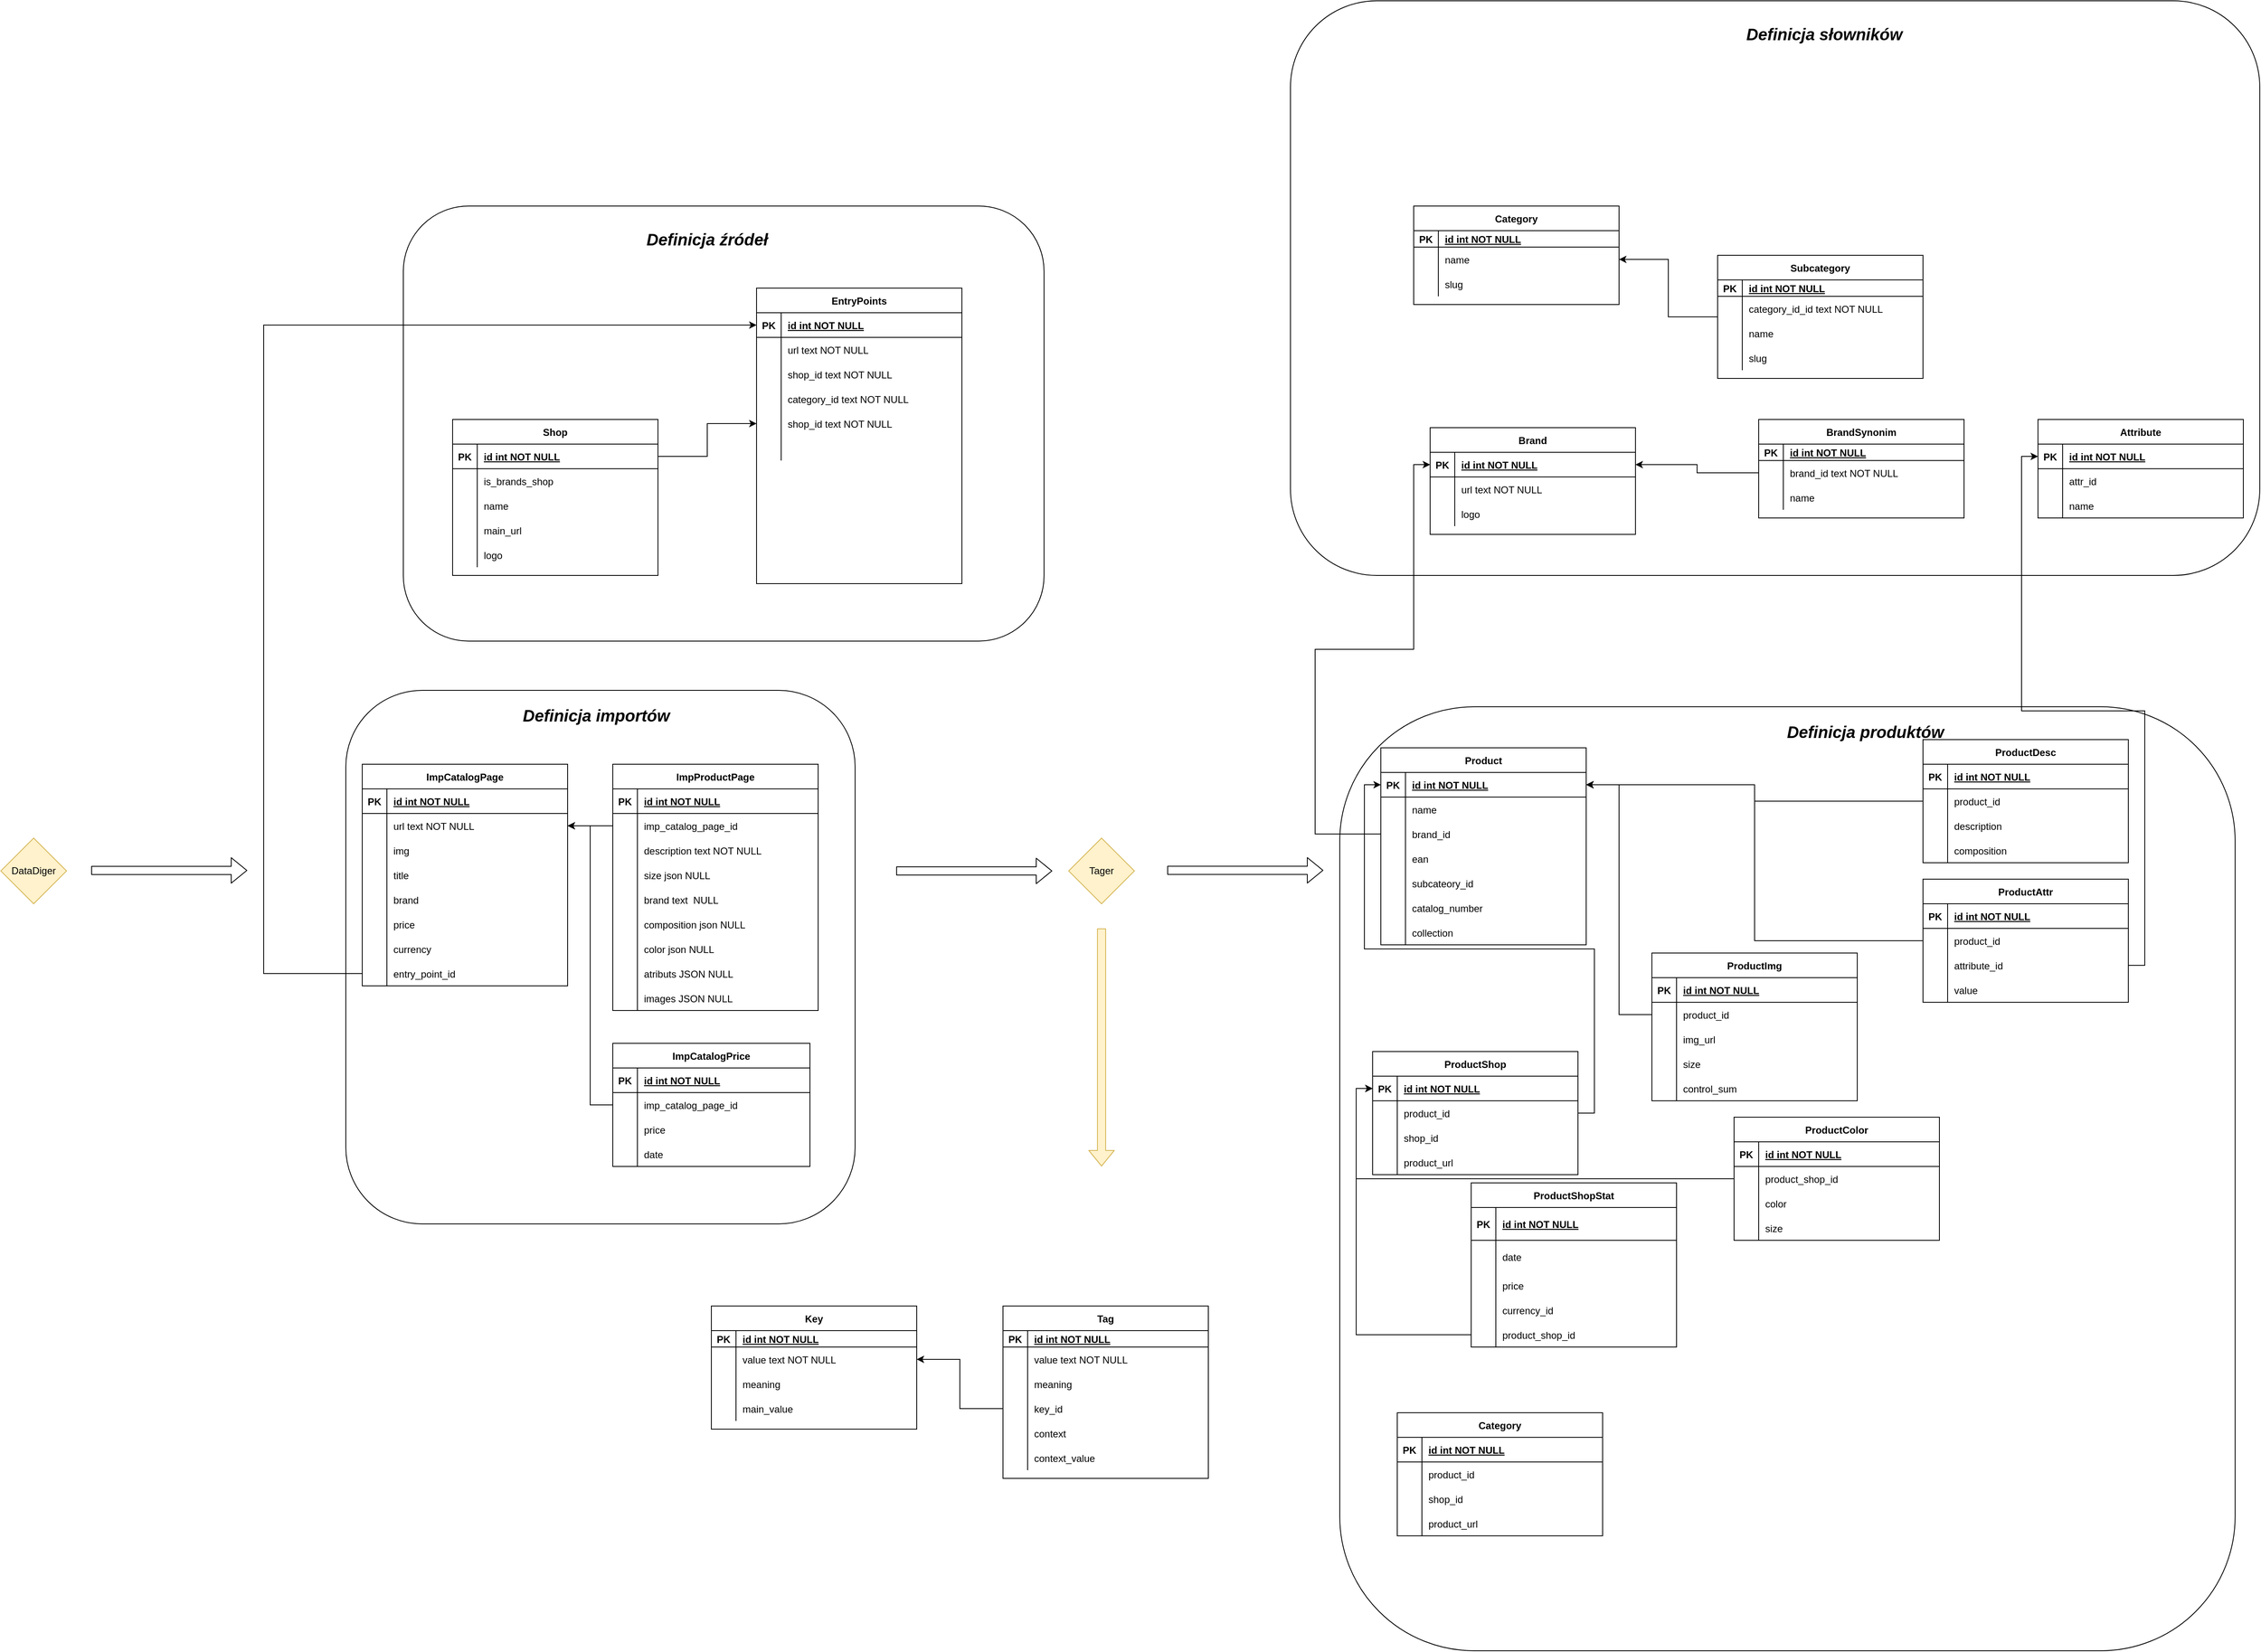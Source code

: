 <mxfile version="15.7.2" type="github">
  <diagram id="R2lEEEUBdFMjLlhIrx00" name="Page-1">
    <mxGraphModel dx="3122" dy="1862" grid="1" gridSize="10" guides="1" tooltips="1" connect="1" arrows="1" fold="1" page="1" pageScale="1" pageWidth="850" pageHeight="1100" math="0" shadow="0" extFonts="Permanent Marker^https://fonts.googleapis.com/css?family=Permanent+Marker">
      <root>
        <mxCell id="0" />
        <mxCell id="1" parent="0" />
        <mxCell id="a1ID8f19kizUeE9LAfmJ-363" value="" style="rounded=1;whiteSpace=wrap;html=1;" parent="1" vertex="1">
          <mxGeometry x="100" y="-150" width="1180" height="700" as="geometry" />
        </mxCell>
        <mxCell id="a1ID8f19kizUeE9LAfmJ-197" value="" style="rounded=1;whiteSpace=wrap;html=1;" parent="1" vertex="1">
          <mxGeometry x="160" y="710" width="1090" height="1150" as="geometry" />
        </mxCell>
        <mxCell id="a1ID8f19kizUeE9LAfmJ-191" value="" style="rounded=1;whiteSpace=wrap;html=1;" parent="1" vertex="1">
          <mxGeometry x="-1050" y="690" width="620" height="650" as="geometry" />
        </mxCell>
        <mxCell id="a1ID8f19kizUeE9LAfmJ-78" value="" style="rounded=1;whiteSpace=wrap;html=1;" parent="1" vertex="1">
          <mxGeometry x="-980" y="100" width="780" height="530" as="geometry" />
        </mxCell>
        <mxCell id="a1ID8f19kizUeE9LAfmJ-1" value="EntryPoints" style="shape=table;startSize=30;container=1;collapsible=1;childLayout=tableLayout;fixedRows=1;rowLines=0;fontStyle=1;align=center;resizeLast=1;" parent="1" vertex="1">
          <mxGeometry x="-550" y="200" width="250" height="360" as="geometry" />
        </mxCell>
        <mxCell id="a1ID8f19kizUeE9LAfmJ-2" value="" style="shape=partialRectangle;collapsible=0;dropTarget=0;pointerEvents=0;fillColor=none;points=[[0,0.5],[1,0.5]];portConstraint=eastwest;top=0;left=0;right=0;bottom=1;" parent="a1ID8f19kizUeE9LAfmJ-1" vertex="1">
          <mxGeometry y="30" width="250" height="30" as="geometry" />
        </mxCell>
        <mxCell id="a1ID8f19kizUeE9LAfmJ-3" value="PK" style="shape=partialRectangle;overflow=hidden;connectable=0;fillColor=none;top=0;left=0;bottom=0;right=0;fontStyle=1;" parent="a1ID8f19kizUeE9LAfmJ-2" vertex="1">
          <mxGeometry width="30" height="30" as="geometry">
            <mxRectangle width="30" height="30" as="alternateBounds" />
          </mxGeometry>
        </mxCell>
        <mxCell id="a1ID8f19kizUeE9LAfmJ-4" value="id int NOT NULL " style="shape=partialRectangle;overflow=hidden;connectable=0;fillColor=none;top=0;left=0;bottom=0;right=0;align=left;spacingLeft=6;fontStyle=5;" parent="a1ID8f19kizUeE9LAfmJ-2" vertex="1">
          <mxGeometry x="30" width="220" height="30" as="geometry">
            <mxRectangle width="220" height="30" as="alternateBounds" />
          </mxGeometry>
        </mxCell>
        <mxCell id="a1ID8f19kizUeE9LAfmJ-5" value="" style="shape=partialRectangle;collapsible=0;dropTarget=0;pointerEvents=0;fillColor=none;points=[[0,0.5],[1,0.5]];portConstraint=eastwest;top=0;left=0;right=0;bottom=0;" parent="a1ID8f19kizUeE9LAfmJ-1" vertex="1">
          <mxGeometry y="60" width="250" height="30" as="geometry" />
        </mxCell>
        <mxCell id="a1ID8f19kizUeE9LAfmJ-6" value="" style="shape=partialRectangle;overflow=hidden;connectable=0;fillColor=none;top=0;left=0;bottom=0;right=0;" parent="a1ID8f19kizUeE9LAfmJ-5" vertex="1">
          <mxGeometry width="30" height="30" as="geometry">
            <mxRectangle width="30" height="30" as="alternateBounds" />
          </mxGeometry>
        </mxCell>
        <mxCell id="a1ID8f19kizUeE9LAfmJ-7" value="url text NOT NULL" style="shape=partialRectangle;overflow=hidden;connectable=0;fillColor=none;top=0;left=0;bottom=0;right=0;align=left;spacingLeft=6;" parent="a1ID8f19kizUeE9LAfmJ-5" vertex="1">
          <mxGeometry x="30" width="220" height="30" as="geometry">
            <mxRectangle width="220" height="30" as="alternateBounds" />
          </mxGeometry>
        </mxCell>
        <mxCell id="a1ID8f19kizUeE9LAfmJ-8" value="" style="shape=partialRectangle;collapsible=0;dropTarget=0;pointerEvents=0;fillColor=none;points=[[0,0.5],[1,0.5]];portConstraint=eastwest;top=0;left=0;right=0;bottom=0;" parent="a1ID8f19kizUeE9LAfmJ-1" vertex="1">
          <mxGeometry y="90" width="250" height="30" as="geometry" />
        </mxCell>
        <mxCell id="a1ID8f19kizUeE9LAfmJ-9" value="" style="shape=partialRectangle;overflow=hidden;connectable=0;fillColor=none;top=0;left=0;bottom=0;right=0;" parent="a1ID8f19kizUeE9LAfmJ-8" vertex="1">
          <mxGeometry width="30" height="30" as="geometry">
            <mxRectangle width="30" height="30" as="alternateBounds" />
          </mxGeometry>
        </mxCell>
        <mxCell id="a1ID8f19kizUeE9LAfmJ-10" value="shop_id text NOT NULL" style="shape=partialRectangle;overflow=hidden;connectable=0;fillColor=none;top=0;left=0;bottom=0;right=0;align=left;spacingLeft=6;" parent="a1ID8f19kizUeE9LAfmJ-8" vertex="1">
          <mxGeometry x="30" width="220" height="30" as="geometry">
            <mxRectangle width="220" height="30" as="alternateBounds" />
          </mxGeometry>
        </mxCell>
        <mxCell id="a1ID8f19kizUeE9LAfmJ-11" value="" style="shape=partialRectangle;collapsible=0;dropTarget=0;pointerEvents=0;fillColor=none;points=[[0,0.5],[1,0.5]];portConstraint=eastwest;top=0;left=0;right=0;bottom=0;" parent="a1ID8f19kizUeE9LAfmJ-1" vertex="1">
          <mxGeometry y="120" width="250" height="30" as="geometry" />
        </mxCell>
        <mxCell id="a1ID8f19kizUeE9LAfmJ-12" value="" style="shape=partialRectangle;overflow=hidden;connectable=0;fillColor=none;top=0;left=0;bottom=0;right=0;" parent="a1ID8f19kizUeE9LAfmJ-11" vertex="1">
          <mxGeometry width="30" height="30" as="geometry">
            <mxRectangle width="30" height="30" as="alternateBounds" />
          </mxGeometry>
        </mxCell>
        <mxCell id="a1ID8f19kizUeE9LAfmJ-13" value="category_id text NOT NULL" style="shape=partialRectangle;overflow=hidden;connectable=0;fillColor=none;top=0;left=0;bottom=0;right=0;align=left;spacingLeft=6;" parent="a1ID8f19kizUeE9LAfmJ-11" vertex="1">
          <mxGeometry x="30" width="220" height="30" as="geometry">
            <mxRectangle width="220" height="30" as="alternateBounds" />
          </mxGeometry>
        </mxCell>
        <mxCell id="a1ID8f19kizUeE9LAfmJ-66" value="" style="shape=partialRectangle;collapsible=0;dropTarget=0;pointerEvents=0;fillColor=none;points=[[0,0.5],[1,0.5]];portConstraint=eastwest;top=0;left=0;right=0;bottom=0;" parent="a1ID8f19kizUeE9LAfmJ-1" vertex="1">
          <mxGeometry y="150" width="250" height="30" as="geometry" />
        </mxCell>
        <mxCell id="a1ID8f19kizUeE9LAfmJ-67" value="" style="shape=partialRectangle;overflow=hidden;connectable=0;fillColor=none;top=0;left=0;bottom=0;right=0;" parent="a1ID8f19kizUeE9LAfmJ-66" vertex="1">
          <mxGeometry width="30" height="30" as="geometry">
            <mxRectangle width="30" height="30" as="alternateBounds" />
          </mxGeometry>
        </mxCell>
        <mxCell id="a1ID8f19kizUeE9LAfmJ-68" value="shop_id text NOT NULL" style="shape=partialRectangle;overflow=hidden;connectable=0;fillColor=none;top=0;left=0;bottom=0;right=0;align=left;spacingLeft=6;" parent="a1ID8f19kizUeE9LAfmJ-66" vertex="1">
          <mxGeometry x="30" width="220" height="30" as="geometry">
            <mxRectangle width="220" height="30" as="alternateBounds" />
          </mxGeometry>
        </mxCell>
        <mxCell id="a1ID8f19kizUeE9LAfmJ-69" value="" style="shape=partialRectangle;collapsible=0;dropTarget=0;pointerEvents=0;fillColor=none;points=[[0,0.5],[1,0.5]];portConstraint=eastwest;top=0;left=0;right=0;bottom=0;" parent="a1ID8f19kizUeE9LAfmJ-1" vertex="1">
          <mxGeometry y="180" width="250" height="30" as="geometry" />
        </mxCell>
        <mxCell id="a1ID8f19kizUeE9LAfmJ-70" value="" style="shape=partialRectangle;overflow=hidden;connectable=0;fillColor=none;top=0;left=0;bottom=0;right=0;" parent="a1ID8f19kizUeE9LAfmJ-69" vertex="1">
          <mxGeometry width="30" height="30" as="geometry">
            <mxRectangle width="30" height="30" as="alternateBounds" />
          </mxGeometry>
        </mxCell>
        <mxCell id="a1ID8f19kizUeE9LAfmJ-71" value="" style="shape=partialRectangle;overflow=hidden;connectable=0;fillColor=none;top=0;left=0;bottom=0;right=0;align=left;spacingLeft=6;" parent="a1ID8f19kizUeE9LAfmJ-69" vertex="1">
          <mxGeometry x="30" width="220" height="30" as="geometry">
            <mxRectangle width="220" height="30" as="alternateBounds" />
          </mxGeometry>
        </mxCell>
        <mxCell id="a1ID8f19kizUeE9LAfmJ-14" value="ImpCatalogPage" style="shape=table;startSize=30;container=1;collapsible=1;childLayout=tableLayout;fixedRows=1;rowLines=0;fontStyle=1;align=center;resizeLast=1;" parent="1" vertex="1">
          <mxGeometry x="-1030" y="780" width="250" height="270" as="geometry" />
        </mxCell>
        <mxCell id="a1ID8f19kizUeE9LAfmJ-15" value="" style="shape=partialRectangle;collapsible=0;dropTarget=0;pointerEvents=0;fillColor=none;points=[[0,0.5],[1,0.5]];portConstraint=eastwest;top=0;left=0;right=0;bottom=1;" parent="a1ID8f19kizUeE9LAfmJ-14" vertex="1">
          <mxGeometry y="30" width="250" height="30" as="geometry" />
        </mxCell>
        <mxCell id="a1ID8f19kizUeE9LAfmJ-16" value="PK" style="shape=partialRectangle;overflow=hidden;connectable=0;fillColor=none;top=0;left=0;bottom=0;right=0;fontStyle=1;" parent="a1ID8f19kizUeE9LAfmJ-15" vertex="1">
          <mxGeometry width="30" height="30" as="geometry">
            <mxRectangle width="30" height="30" as="alternateBounds" />
          </mxGeometry>
        </mxCell>
        <mxCell id="a1ID8f19kizUeE9LAfmJ-17" value="id int NOT NULL " style="shape=partialRectangle;overflow=hidden;connectable=0;fillColor=none;top=0;left=0;bottom=0;right=0;align=left;spacingLeft=6;fontStyle=5;" parent="a1ID8f19kizUeE9LAfmJ-15" vertex="1">
          <mxGeometry x="30" width="220" height="30" as="geometry">
            <mxRectangle width="220" height="30" as="alternateBounds" />
          </mxGeometry>
        </mxCell>
        <mxCell id="a1ID8f19kizUeE9LAfmJ-18" value="" style="shape=partialRectangle;collapsible=0;dropTarget=0;pointerEvents=0;fillColor=none;points=[[0,0.5],[1,0.5]];portConstraint=eastwest;top=0;left=0;right=0;bottom=0;" parent="a1ID8f19kizUeE9LAfmJ-14" vertex="1">
          <mxGeometry y="60" width="250" height="30" as="geometry" />
        </mxCell>
        <mxCell id="a1ID8f19kizUeE9LAfmJ-19" value="" style="shape=partialRectangle;overflow=hidden;connectable=0;fillColor=none;top=0;left=0;bottom=0;right=0;" parent="a1ID8f19kizUeE9LAfmJ-18" vertex="1">
          <mxGeometry width="30" height="30" as="geometry">
            <mxRectangle width="30" height="30" as="alternateBounds" />
          </mxGeometry>
        </mxCell>
        <mxCell id="a1ID8f19kizUeE9LAfmJ-20" value="url text NOT NULL" style="shape=partialRectangle;overflow=hidden;connectable=0;fillColor=none;top=0;left=0;bottom=0;right=0;align=left;spacingLeft=6;" parent="a1ID8f19kizUeE9LAfmJ-18" vertex="1">
          <mxGeometry x="30" width="220" height="30" as="geometry">
            <mxRectangle width="220" height="30" as="alternateBounds" />
          </mxGeometry>
        </mxCell>
        <mxCell id="a1ID8f19kizUeE9LAfmJ-21" value="" style="shape=partialRectangle;collapsible=0;dropTarget=0;pointerEvents=0;fillColor=none;points=[[0,0.5],[1,0.5]];portConstraint=eastwest;top=0;left=0;right=0;bottom=0;" parent="a1ID8f19kizUeE9LAfmJ-14" vertex="1">
          <mxGeometry y="90" width="250" height="30" as="geometry" />
        </mxCell>
        <mxCell id="a1ID8f19kizUeE9LAfmJ-22" value="" style="shape=partialRectangle;overflow=hidden;connectable=0;fillColor=none;top=0;left=0;bottom=0;right=0;" parent="a1ID8f19kizUeE9LAfmJ-21" vertex="1">
          <mxGeometry width="30" height="30" as="geometry">
            <mxRectangle width="30" height="30" as="alternateBounds" />
          </mxGeometry>
        </mxCell>
        <mxCell id="a1ID8f19kizUeE9LAfmJ-23" value="img" style="shape=partialRectangle;overflow=hidden;connectable=0;fillColor=none;top=0;left=0;bottom=0;right=0;align=left;spacingLeft=6;" parent="a1ID8f19kizUeE9LAfmJ-21" vertex="1">
          <mxGeometry x="30" width="220" height="30" as="geometry">
            <mxRectangle width="220" height="30" as="alternateBounds" />
          </mxGeometry>
        </mxCell>
        <mxCell id="a1ID8f19kizUeE9LAfmJ-24" value="" style="shape=partialRectangle;collapsible=0;dropTarget=0;pointerEvents=0;fillColor=none;points=[[0,0.5],[1,0.5]];portConstraint=eastwest;top=0;left=0;right=0;bottom=0;" parent="a1ID8f19kizUeE9LAfmJ-14" vertex="1">
          <mxGeometry y="120" width="250" height="30" as="geometry" />
        </mxCell>
        <mxCell id="a1ID8f19kizUeE9LAfmJ-25" value="" style="shape=partialRectangle;overflow=hidden;connectable=0;fillColor=none;top=0;left=0;bottom=0;right=0;" parent="a1ID8f19kizUeE9LAfmJ-24" vertex="1">
          <mxGeometry width="30" height="30" as="geometry">
            <mxRectangle width="30" height="30" as="alternateBounds" />
          </mxGeometry>
        </mxCell>
        <mxCell id="a1ID8f19kizUeE9LAfmJ-26" value="title" style="shape=partialRectangle;overflow=hidden;connectable=0;fillColor=none;top=0;left=0;bottom=0;right=0;align=left;spacingLeft=6;" parent="a1ID8f19kizUeE9LAfmJ-24" vertex="1">
          <mxGeometry x="30" width="220" height="30" as="geometry">
            <mxRectangle width="220" height="30" as="alternateBounds" />
          </mxGeometry>
        </mxCell>
        <mxCell id="a1ID8f19kizUeE9LAfmJ-121" value="" style="shape=partialRectangle;collapsible=0;dropTarget=0;pointerEvents=0;fillColor=none;points=[[0,0.5],[1,0.5]];portConstraint=eastwest;top=0;left=0;right=0;bottom=0;" parent="a1ID8f19kizUeE9LAfmJ-14" vertex="1">
          <mxGeometry y="150" width="250" height="30" as="geometry" />
        </mxCell>
        <mxCell id="a1ID8f19kizUeE9LAfmJ-122" value="" style="shape=partialRectangle;overflow=hidden;connectable=0;fillColor=none;top=0;left=0;bottom=0;right=0;" parent="a1ID8f19kizUeE9LAfmJ-121" vertex="1">
          <mxGeometry width="30" height="30" as="geometry">
            <mxRectangle width="30" height="30" as="alternateBounds" />
          </mxGeometry>
        </mxCell>
        <mxCell id="a1ID8f19kizUeE9LAfmJ-123" value="brand" style="shape=partialRectangle;overflow=hidden;connectable=0;fillColor=none;top=0;left=0;bottom=0;right=0;align=left;spacingLeft=6;" parent="a1ID8f19kizUeE9LAfmJ-121" vertex="1">
          <mxGeometry x="30" width="220" height="30" as="geometry">
            <mxRectangle width="220" height="30" as="alternateBounds" />
          </mxGeometry>
        </mxCell>
        <mxCell id="a1ID8f19kizUeE9LAfmJ-124" value="" style="shape=partialRectangle;collapsible=0;dropTarget=0;pointerEvents=0;fillColor=none;points=[[0,0.5],[1,0.5]];portConstraint=eastwest;top=0;left=0;right=0;bottom=0;" parent="a1ID8f19kizUeE9LAfmJ-14" vertex="1">
          <mxGeometry y="180" width="250" height="30" as="geometry" />
        </mxCell>
        <mxCell id="a1ID8f19kizUeE9LAfmJ-125" value="" style="shape=partialRectangle;overflow=hidden;connectable=0;fillColor=none;top=0;left=0;bottom=0;right=0;" parent="a1ID8f19kizUeE9LAfmJ-124" vertex="1">
          <mxGeometry width="30" height="30" as="geometry">
            <mxRectangle width="30" height="30" as="alternateBounds" />
          </mxGeometry>
        </mxCell>
        <mxCell id="a1ID8f19kizUeE9LAfmJ-126" value="price" style="shape=partialRectangle;overflow=hidden;connectable=0;fillColor=none;top=0;left=0;bottom=0;right=0;align=left;spacingLeft=6;" parent="a1ID8f19kizUeE9LAfmJ-124" vertex="1">
          <mxGeometry x="30" width="220" height="30" as="geometry">
            <mxRectangle width="220" height="30" as="alternateBounds" />
          </mxGeometry>
        </mxCell>
        <mxCell id="a1ID8f19kizUeE9LAfmJ-127" value="" style="shape=partialRectangle;collapsible=0;dropTarget=0;pointerEvents=0;fillColor=none;points=[[0,0.5],[1,0.5]];portConstraint=eastwest;top=0;left=0;right=0;bottom=0;" parent="a1ID8f19kizUeE9LAfmJ-14" vertex="1">
          <mxGeometry y="210" width="250" height="30" as="geometry" />
        </mxCell>
        <mxCell id="a1ID8f19kizUeE9LAfmJ-128" value="" style="shape=partialRectangle;overflow=hidden;connectable=0;fillColor=none;top=0;left=0;bottom=0;right=0;" parent="a1ID8f19kizUeE9LAfmJ-127" vertex="1">
          <mxGeometry width="30" height="30" as="geometry">
            <mxRectangle width="30" height="30" as="alternateBounds" />
          </mxGeometry>
        </mxCell>
        <mxCell id="a1ID8f19kizUeE9LAfmJ-129" value="currency" style="shape=partialRectangle;overflow=hidden;connectable=0;fillColor=none;top=0;left=0;bottom=0;right=0;align=left;spacingLeft=6;" parent="a1ID8f19kizUeE9LAfmJ-127" vertex="1">
          <mxGeometry x="30" width="220" height="30" as="geometry">
            <mxRectangle width="220" height="30" as="alternateBounds" />
          </mxGeometry>
        </mxCell>
        <mxCell id="a1ID8f19kizUeE9LAfmJ-130" value="" style="shape=partialRectangle;collapsible=0;dropTarget=0;pointerEvents=0;fillColor=none;points=[[0,0.5],[1,0.5]];portConstraint=eastwest;top=0;left=0;right=0;bottom=0;" parent="a1ID8f19kizUeE9LAfmJ-14" vertex="1">
          <mxGeometry y="240" width="250" height="30" as="geometry" />
        </mxCell>
        <mxCell id="a1ID8f19kizUeE9LAfmJ-131" value="" style="shape=partialRectangle;overflow=hidden;connectable=0;fillColor=none;top=0;left=0;bottom=0;right=0;" parent="a1ID8f19kizUeE9LAfmJ-130" vertex="1">
          <mxGeometry width="30" height="30" as="geometry">
            <mxRectangle width="30" height="30" as="alternateBounds" />
          </mxGeometry>
        </mxCell>
        <mxCell id="a1ID8f19kizUeE9LAfmJ-132" value="entry_point_id" style="shape=partialRectangle;overflow=hidden;connectable=0;fillColor=none;top=0;left=0;bottom=0;right=0;align=left;spacingLeft=6;" parent="a1ID8f19kizUeE9LAfmJ-130" vertex="1">
          <mxGeometry x="30" width="220" height="30" as="geometry">
            <mxRectangle width="220" height="30" as="alternateBounds" />
          </mxGeometry>
        </mxCell>
        <mxCell id="a1ID8f19kizUeE9LAfmJ-27" value="Brand" style="shape=table;startSize=30;container=1;collapsible=1;childLayout=tableLayout;fixedRows=1;rowLines=0;fontStyle=1;align=center;resizeLast=1;" parent="1" vertex="1">
          <mxGeometry x="270" y="370" width="250" height="130" as="geometry" />
        </mxCell>
        <mxCell id="a1ID8f19kizUeE9LAfmJ-28" value="" style="shape=partialRectangle;collapsible=0;dropTarget=0;pointerEvents=0;fillColor=none;points=[[0,0.5],[1,0.5]];portConstraint=eastwest;top=0;left=0;right=0;bottom=1;" parent="a1ID8f19kizUeE9LAfmJ-27" vertex="1">
          <mxGeometry y="30" width="250" height="30" as="geometry" />
        </mxCell>
        <mxCell id="a1ID8f19kizUeE9LAfmJ-29" value="PK" style="shape=partialRectangle;overflow=hidden;connectable=0;fillColor=none;top=0;left=0;bottom=0;right=0;fontStyle=1;" parent="a1ID8f19kizUeE9LAfmJ-28" vertex="1">
          <mxGeometry width="30" height="30" as="geometry">
            <mxRectangle width="30" height="30" as="alternateBounds" />
          </mxGeometry>
        </mxCell>
        <mxCell id="a1ID8f19kizUeE9LAfmJ-30" value="id int NOT NULL " style="shape=partialRectangle;overflow=hidden;connectable=0;fillColor=none;top=0;left=0;bottom=0;right=0;align=left;spacingLeft=6;fontStyle=5;" parent="a1ID8f19kizUeE9LAfmJ-28" vertex="1">
          <mxGeometry x="30" width="220" height="30" as="geometry">
            <mxRectangle width="220" height="30" as="alternateBounds" />
          </mxGeometry>
        </mxCell>
        <mxCell id="a1ID8f19kizUeE9LAfmJ-31" value="" style="shape=partialRectangle;collapsible=0;dropTarget=0;pointerEvents=0;fillColor=none;points=[[0,0.5],[1,0.5]];portConstraint=eastwest;top=0;left=0;right=0;bottom=0;" parent="a1ID8f19kizUeE9LAfmJ-27" vertex="1">
          <mxGeometry y="60" width="250" height="30" as="geometry" />
        </mxCell>
        <mxCell id="a1ID8f19kizUeE9LAfmJ-32" value="" style="shape=partialRectangle;overflow=hidden;connectable=0;fillColor=none;top=0;left=0;bottom=0;right=0;" parent="a1ID8f19kizUeE9LAfmJ-31" vertex="1">
          <mxGeometry width="30" height="30" as="geometry">
            <mxRectangle width="30" height="30" as="alternateBounds" />
          </mxGeometry>
        </mxCell>
        <mxCell id="a1ID8f19kizUeE9LAfmJ-33" value="url text NOT NULL" style="shape=partialRectangle;overflow=hidden;connectable=0;fillColor=none;top=0;left=0;bottom=0;right=0;align=left;spacingLeft=6;" parent="a1ID8f19kizUeE9LAfmJ-31" vertex="1">
          <mxGeometry x="30" width="220" height="30" as="geometry">
            <mxRectangle width="220" height="30" as="alternateBounds" />
          </mxGeometry>
        </mxCell>
        <mxCell id="a1ID8f19kizUeE9LAfmJ-34" value="" style="shape=partialRectangle;collapsible=0;dropTarget=0;pointerEvents=0;fillColor=none;points=[[0,0.5],[1,0.5]];portConstraint=eastwest;top=0;left=0;right=0;bottom=0;" parent="a1ID8f19kizUeE9LAfmJ-27" vertex="1">
          <mxGeometry y="90" width="250" height="30" as="geometry" />
        </mxCell>
        <mxCell id="a1ID8f19kizUeE9LAfmJ-35" value="" style="shape=partialRectangle;overflow=hidden;connectable=0;fillColor=none;top=0;left=0;bottom=0;right=0;" parent="a1ID8f19kizUeE9LAfmJ-34" vertex="1">
          <mxGeometry width="30" height="30" as="geometry">
            <mxRectangle width="30" height="30" as="alternateBounds" />
          </mxGeometry>
        </mxCell>
        <mxCell id="a1ID8f19kizUeE9LAfmJ-36" value="logo" style="shape=partialRectangle;overflow=hidden;connectable=0;fillColor=none;top=0;left=0;bottom=0;right=0;align=left;spacingLeft=6;" parent="a1ID8f19kizUeE9LAfmJ-34" vertex="1">
          <mxGeometry x="30" width="220" height="30" as="geometry">
            <mxRectangle width="220" height="30" as="alternateBounds" />
          </mxGeometry>
        </mxCell>
        <mxCell id="a1ID8f19kizUeE9LAfmJ-44" value="BrandSynonim" style="shape=table;startSize=30;container=1;collapsible=1;childLayout=tableLayout;fixedRows=1;rowLines=0;fontStyle=1;align=center;resizeLast=1;" parent="1" vertex="1">
          <mxGeometry x="670" y="360" width="250" height="120" as="geometry" />
        </mxCell>
        <mxCell id="a1ID8f19kizUeE9LAfmJ-45" value="" style="shape=partialRectangle;collapsible=0;dropTarget=0;pointerEvents=0;fillColor=none;points=[[0,0.5],[1,0.5]];portConstraint=eastwest;top=0;left=0;right=0;bottom=1;" parent="a1ID8f19kizUeE9LAfmJ-44" vertex="1">
          <mxGeometry y="30" width="250" height="20" as="geometry" />
        </mxCell>
        <mxCell id="a1ID8f19kizUeE9LAfmJ-46" value="PK" style="shape=partialRectangle;overflow=hidden;connectable=0;fillColor=none;top=0;left=0;bottom=0;right=0;fontStyle=1;" parent="a1ID8f19kizUeE9LAfmJ-45" vertex="1">
          <mxGeometry width="30" height="20" as="geometry">
            <mxRectangle width="30" height="20" as="alternateBounds" />
          </mxGeometry>
        </mxCell>
        <mxCell id="a1ID8f19kizUeE9LAfmJ-47" value="id int NOT NULL " style="shape=partialRectangle;overflow=hidden;connectable=0;fillColor=none;top=0;left=0;bottom=0;right=0;align=left;spacingLeft=6;fontStyle=5;" parent="a1ID8f19kizUeE9LAfmJ-45" vertex="1">
          <mxGeometry x="30" width="220" height="20" as="geometry">
            <mxRectangle width="220" height="20" as="alternateBounds" />
          </mxGeometry>
        </mxCell>
        <mxCell id="a1ID8f19kizUeE9LAfmJ-48" value="" style="shape=partialRectangle;collapsible=0;dropTarget=0;pointerEvents=0;fillColor=none;points=[[0,0.5],[1,0.5]];portConstraint=eastwest;top=0;left=0;right=0;bottom=0;" parent="a1ID8f19kizUeE9LAfmJ-44" vertex="1">
          <mxGeometry y="50" width="250" height="30" as="geometry" />
        </mxCell>
        <mxCell id="a1ID8f19kizUeE9LAfmJ-49" value="" style="shape=partialRectangle;overflow=hidden;connectable=0;fillColor=none;top=0;left=0;bottom=0;right=0;" parent="a1ID8f19kizUeE9LAfmJ-48" vertex="1">
          <mxGeometry width="30" height="30" as="geometry">
            <mxRectangle width="30" height="30" as="alternateBounds" />
          </mxGeometry>
        </mxCell>
        <mxCell id="a1ID8f19kizUeE9LAfmJ-50" value="brand_id text NOT NULL" style="shape=partialRectangle;overflow=hidden;connectable=0;fillColor=none;top=0;left=0;bottom=0;right=0;align=left;spacingLeft=6;" parent="a1ID8f19kizUeE9LAfmJ-48" vertex="1">
          <mxGeometry x="30" width="220" height="30" as="geometry">
            <mxRectangle width="220" height="30" as="alternateBounds" />
          </mxGeometry>
        </mxCell>
        <mxCell id="a1ID8f19kizUeE9LAfmJ-51" value="" style="shape=partialRectangle;collapsible=0;dropTarget=0;pointerEvents=0;fillColor=none;points=[[0,0.5],[1,0.5]];portConstraint=eastwest;top=0;left=0;right=0;bottom=0;" parent="a1ID8f19kizUeE9LAfmJ-44" vertex="1">
          <mxGeometry y="80" width="250" height="30" as="geometry" />
        </mxCell>
        <mxCell id="a1ID8f19kizUeE9LAfmJ-52" value="" style="shape=partialRectangle;overflow=hidden;connectable=0;fillColor=none;top=0;left=0;bottom=0;right=0;" parent="a1ID8f19kizUeE9LAfmJ-51" vertex="1">
          <mxGeometry width="30" height="30" as="geometry">
            <mxRectangle width="30" height="30" as="alternateBounds" />
          </mxGeometry>
        </mxCell>
        <mxCell id="a1ID8f19kizUeE9LAfmJ-53" value="name" style="shape=partialRectangle;overflow=hidden;connectable=0;fillColor=none;top=0;left=0;bottom=0;right=0;align=left;spacingLeft=6;" parent="a1ID8f19kizUeE9LAfmJ-51" vertex="1">
          <mxGeometry x="30" width="220" height="30" as="geometry">
            <mxRectangle width="220" height="30" as="alternateBounds" />
          </mxGeometry>
        </mxCell>
        <mxCell id="a1ID8f19kizUeE9LAfmJ-54" style="edgeStyle=orthogonalEdgeStyle;rounded=0;orthogonalLoop=1;jettySize=auto;html=1;entryX=1;entryY=0.5;entryDx=0;entryDy=0;" parent="1" source="a1ID8f19kizUeE9LAfmJ-48" target="a1ID8f19kizUeE9LAfmJ-28" edge="1">
          <mxGeometry relative="1" as="geometry" />
        </mxCell>
        <mxCell id="a1ID8f19kizUeE9LAfmJ-55" value="Shop" style="shape=table;startSize=30;container=1;collapsible=1;childLayout=tableLayout;fixedRows=1;rowLines=0;fontStyle=1;align=center;resizeLast=1;" parent="1" vertex="1">
          <mxGeometry x="-920" y="360" width="250" height="190" as="geometry" />
        </mxCell>
        <mxCell id="a1ID8f19kizUeE9LAfmJ-56" value="" style="shape=partialRectangle;collapsible=0;dropTarget=0;pointerEvents=0;fillColor=none;points=[[0,0.5],[1,0.5]];portConstraint=eastwest;top=0;left=0;right=0;bottom=1;" parent="a1ID8f19kizUeE9LAfmJ-55" vertex="1">
          <mxGeometry y="30" width="250" height="30" as="geometry" />
        </mxCell>
        <mxCell id="a1ID8f19kizUeE9LAfmJ-57" value="PK" style="shape=partialRectangle;overflow=hidden;connectable=0;fillColor=none;top=0;left=0;bottom=0;right=0;fontStyle=1;" parent="a1ID8f19kizUeE9LAfmJ-56" vertex="1">
          <mxGeometry width="30" height="30" as="geometry">
            <mxRectangle width="30" height="30" as="alternateBounds" />
          </mxGeometry>
        </mxCell>
        <mxCell id="a1ID8f19kizUeE9LAfmJ-58" value="id int NOT NULL " style="shape=partialRectangle;overflow=hidden;connectable=0;fillColor=none;top=0;left=0;bottom=0;right=0;align=left;spacingLeft=6;fontStyle=5;" parent="a1ID8f19kizUeE9LAfmJ-56" vertex="1">
          <mxGeometry x="30" width="220" height="30" as="geometry">
            <mxRectangle width="220" height="30" as="alternateBounds" />
          </mxGeometry>
        </mxCell>
        <mxCell id="a1ID8f19kizUeE9LAfmJ-59" value="" style="shape=partialRectangle;collapsible=0;dropTarget=0;pointerEvents=0;fillColor=none;points=[[0,0.5],[1,0.5]];portConstraint=eastwest;top=0;left=0;right=0;bottom=0;" parent="a1ID8f19kizUeE9LAfmJ-55" vertex="1">
          <mxGeometry y="60" width="250" height="30" as="geometry" />
        </mxCell>
        <mxCell id="a1ID8f19kizUeE9LAfmJ-60" value="" style="shape=partialRectangle;overflow=hidden;connectable=0;fillColor=none;top=0;left=0;bottom=0;right=0;" parent="a1ID8f19kizUeE9LAfmJ-59" vertex="1">
          <mxGeometry width="30" height="30" as="geometry">
            <mxRectangle width="30" height="30" as="alternateBounds" />
          </mxGeometry>
        </mxCell>
        <mxCell id="a1ID8f19kizUeE9LAfmJ-61" value="is_brands_shop" style="shape=partialRectangle;overflow=hidden;connectable=0;fillColor=none;top=0;left=0;bottom=0;right=0;align=left;spacingLeft=6;" parent="a1ID8f19kizUeE9LAfmJ-59" vertex="1">
          <mxGeometry x="30" width="220" height="30" as="geometry">
            <mxRectangle width="220" height="30" as="alternateBounds" />
          </mxGeometry>
        </mxCell>
        <mxCell id="a1ID8f19kizUeE9LAfmJ-62" value="" style="shape=partialRectangle;collapsible=0;dropTarget=0;pointerEvents=0;fillColor=none;points=[[0,0.5],[1,0.5]];portConstraint=eastwest;top=0;left=0;right=0;bottom=0;" parent="a1ID8f19kizUeE9LAfmJ-55" vertex="1">
          <mxGeometry y="90" width="250" height="30" as="geometry" />
        </mxCell>
        <mxCell id="a1ID8f19kizUeE9LAfmJ-63" value="" style="shape=partialRectangle;overflow=hidden;connectable=0;fillColor=none;top=0;left=0;bottom=0;right=0;" parent="a1ID8f19kizUeE9LAfmJ-62" vertex="1">
          <mxGeometry width="30" height="30" as="geometry">
            <mxRectangle width="30" height="30" as="alternateBounds" />
          </mxGeometry>
        </mxCell>
        <mxCell id="a1ID8f19kizUeE9LAfmJ-64" value="name" style="shape=partialRectangle;overflow=hidden;connectable=0;fillColor=none;top=0;left=0;bottom=0;right=0;align=left;spacingLeft=6;" parent="a1ID8f19kizUeE9LAfmJ-62" vertex="1">
          <mxGeometry x="30" width="220" height="30" as="geometry">
            <mxRectangle width="220" height="30" as="alternateBounds" />
          </mxGeometry>
        </mxCell>
        <mxCell id="a1ID8f19kizUeE9LAfmJ-72" value="" style="shape=partialRectangle;collapsible=0;dropTarget=0;pointerEvents=0;fillColor=none;points=[[0,0.5],[1,0.5]];portConstraint=eastwest;top=0;left=0;right=0;bottom=0;" parent="a1ID8f19kizUeE9LAfmJ-55" vertex="1">
          <mxGeometry y="120" width="250" height="30" as="geometry" />
        </mxCell>
        <mxCell id="a1ID8f19kizUeE9LAfmJ-73" value="" style="shape=partialRectangle;overflow=hidden;connectable=0;fillColor=none;top=0;left=0;bottom=0;right=0;" parent="a1ID8f19kizUeE9LAfmJ-72" vertex="1">
          <mxGeometry width="30" height="30" as="geometry">
            <mxRectangle width="30" height="30" as="alternateBounds" />
          </mxGeometry>
        </mxCell>
        <mxCell id="a1ID8f19kizUeE9LAfmJ-74" value="main_url" style="shape=partialRectangle;overflow=hidden;connectable=0;fillColor=none;top=0;left=0;bottom=0;right=0;align=left;spacingLeft=6;" parent="a1ID8f19kizUeE9LAfmJ-72" vertex="1">
          <mxGeometry x="30" width="220" height="30" as="geometry">
            <mxRectangle width="220" height="30" as="alternateBounds" />
          </mxGeometry>
        </mxCell>
        <mxCell id="a1ID8f19kizUeE9LAfmJ-75" value="" style="shape=partialRectangle;collapsible=0;dropTarget=0;pointerEvents=0;fillColor=none;points=[[0,0.5],[1,0.5]];portConstraint=eastwest;top=0;left=0;right=0;bottom=0;" parent="a1ID8f19kizUeE9LAfmJ-55" vertex="1">
          <mxGeometry y="150" width="250" height="30" as="geometry" />
        </mxCell>
        <mxCell id="a1ID8f19kizUeE9LAfmJ-76" value="" style="shape=partialRectangle;overflow=hidden;connectable=0;fillColor=none;top=0;left=0;bottom=0;right=0;" parent="a1ID8f19kizUeE9LAfmJ-75" vertex="1">
          <mxGeometry width="30" height="30" as="geometry">
            <mxRectangle width="30" height="30" as="alternateBounds" />
          </mxGeometry>
        </mxCell>
        <mxCell id="a1ID8f19kizUeE9LAfmJ-77" value="logo" style="shape=partialRectangle;overflow=hidden;connectable=0;fillColor=none;top=0;left=0;bottom=0;right=0;align=left;spacingLeft=6;" parent="a1ID8f19kizUeE9LAfmJ-75" vertex="1">
          <mxGeometry x="30" width="220" height="30" as="geometry">
            <mxRectangle width="220" height="30" as="alternateBounds" />
          </mxGeometry>
        </mxCell>
        <mxCell id="a1ID8f19kizUeE9LAfmJ-65" style="edgeStyle=orthogonalEdgeStyle;rounded=0;orthogonalLoop=1;jettySize=auto;html=1;entryX=0;entryY=0.5;entryDx=0;entryDy=0;" parent="1" source="a1ID8f19kizUeE9LAfmJ-56" target="a1ID8f19kizUeE9LAfmJ-66" edge="1">
          <mxGeometry relative="1" as="geometry">
            <mxPoint x="-260" y="120" as="targetPoint" />
          </mxGeometry>
        </mxCell>
        <mxCell id="a1ID8f19kizUeE9LAfmJ-79" value="&lt;b&gt;&lt;i&gt;&lt;font style=&quot;font-size: 20px&quot;&gt;Definicja źródeł&lt;/font&gt;&lt;/i&gt;&lt;/b&gt;" style="text;html=1;strokeColor=none;fillColor=none;align=center;verticalAlign=middle;whiteSpace=wrap;rounded=0;" parent="1" vertex="1">
          <mxGeometry x="-690" y="130" width="160" height="20" as="geometry" />
        </mxCell>
        <mxCell id="a1ID8f19kizUeE9LAfmJ-80" value="Product" style="shape=table;startSize=30;container=1;collapsible=1;childLayout=tableLayout;fixedRows=1;rowLines=0;fontStyle=1;align=center;resizeLast=1;" parent="1" vertex="1">
          <mxGeometry x="210" y="760" width="250" height="240.0" as="geometry" />
        </mxCell>
        <mxCell id="a1ID8f19kizUeE9LAfmJ-81" value="" style="shape=partialRectangle;collapsible=0;dropTarget=0;pointerEvents=0;fillColor=none;points=[[0,0.5],[1,0.5]];portConstraint=eastwest;top=0;left=0;right=0;bottom=1;" parent="a1ID8f19kizUeE9LAfmJ-80" vertex="1">
          <mxGeometry y="30" width="250" height="30" as="geometry" />
        </mxCell>
        <mxCell id="a1ID8f19kizUeE9LAfmJ-82" value="PK" style="shape=partialRectangle;overflow=hidden;connectable=0;fillColor=none;top=0;left=0;bottom=0;right=0;fontStyle=1;" parent="a1ID8f19kizUeE9LAfmJ-81" vertex="1">
          <mxGeometry width="30" height="30" as="geometry">
            <mxRectangle width="30" height="30" as="alternateBounds" />
          </mxGeometry>
        </mxCell>
        <mxCell id="a1ID8f19kizUeE9LAfmJ-83" value="id int NOT NULL " style="shape=partialRectangle;overflow=hidden;connectable=0;fillColor=none;top=0;left=0;bottom=0;right=0;align=left;spacingLeft=6;fontStyle=5;" parent="a1ID8f19kizUeE9LAfmJ-81" vertex="1">
          <mxGeometry x="30" width="220" height="30" as="geometry">
            <mxRectangle width="220" height="30" as="alternateBounds" />
          </mxGeometry>
        </mxCell>
        <mxCell id="a1ID8f19kizUeE9LAfmJ-84" value="" style="shape=partialRectangle;collapsible=0;dropTarget=0;pointerEvents=0;fillColor=none;points=[[0,0.5],[1,0.5]];portConstraint=eastwest;top=0;left=0;right=0;bottom=0;" parent="a1ID8f19kizUeE9LAfmJ-80" vertex="1">
          <mxGeometry y="60" width="250" height="30" as="geometry" />
        </mxCell>
        <mxCell id="a1ID8f19kizUeE9LAfmJ-85" value="" style="shape=partialRectangle;overflow=hidden;connectable=0;fillColor=none;top=0;left=0;bottom=0;right=0;" parent="a1ID8f19kizUeE9LAfmJ-84" vertex="1">
          <mxGeometry width="30" height="30" as="geometry">
            <mxRectangle width="30" height="30" as="alternateBounds" />
          </mxGeometry>
        </mxCell>
        <mxCell id="a1ID8f19kizUeE9LAfmJ-86" value="name" style="shape=partialRectangle;overflow=hidden;connectable=0;fillColor=none;top=0;left=0;bottom=0;right=0;align=left;spacingLeft=6;" parent="a1ID8f19kizUeE9LAfmJ-84" vertex="1">
          <mxGeometry x="30" width="220" height="30" as="geometry">
            <mxRectangle width="220" height="30" as="alternateBounds" />
          </mxGeometry>
        </mxCell>
        <mxCell id="a1ID8f19kizUeE9LAfmJ-93" value="" style="shape=partialRectangle;collapsible=0;dropTarget=0;pointerEvents=0;fillColor=none;points=[[0,0.5],[1,0.5]];portConstraint=eastwest;top=0;left=0;right=0;bottom=0;" parent="a1ID8f19kizUeE9LAfmJ-80" vertex="1">
          <mxGeometry y="90" width="250" height="30" as="geometry" />
        </mxCell>
        <mxCell id="a1ID8f19kizUeE9LAfmJ-94" value="" style="shape=partialRectangle;overflow=hidden;connectable=0;fillColor=none;top=0;left=0;bottom=0;right=0;" parent="a1ID8f19kizUeE9LAfmJ-93" vertex="1">
          <mxGeometry width="30" height="30" as="geometry">
            <mxRectangle width="30" height="30" as="alternateBounds" />
          </mxGeometry>
        </mxCell>
        <mxCell id="a1ID8f19kizUeE9LAfmJ-95" value="brand_id" style="shape=partialRectangle;overflow=hidden;connectable=0;fillColor=none;top=0;left=0;bottom=0;right=0;align=left;spacingLeft=6;" parent="a1ID8f19kizUeE9LAfmJ-93" vertex="1">
          <mxGeometry x="30" width="220" height="30" as="geometry">
            <mxRectangle width="220" height="30" as="alternateBounds" />
          </mxGeometry>
        </mxCell>
        <mxCell id="a1ID8f19kizUeE9LAfmJ-227" value="" style="shape=partialRectangle;collapsible=0;dropTarget=0;pointerEvents=0;fillColor=none;points=[[0,0.5],[1,0.5]];portConstraint=eastwest;top=0;left=0;right=0;bottom=0;" parent="a1ID8f19kizUeE9LAfmJ-80" vertex="1">
          <mxGeometry y="120" width="250" height="30" as="geometry" />
        </mxCell>
        <mxCell id="a1ID8f19kizUeE9LAfmJ-228" value="" style="shape=partialRectangle;overflow=hidden;connectable=0;fillColor=none;top=0;left=0;bottom=0;right=0;" parent="a1ID8f19kizUeE9LAfmJ-227" vertex="1">
          <mxGeometry width="30" height="30" as="geometry">
            <mxRectangle width="30" height="30" as="alternateBounds" />
          </mxGeometry>
        </mxCell>
        <mxCell id="a1ID8f19kizUeE9LAfmJ-229" value="ean" style="shape=partialRectangle;overflow=hidden;connectable=0;fillColor=none;top=0;left=0;bottom=0;right=0;align=left;spacingLeft=6;" parent="a1ID8f19kizUeE9LAfmJ-227" vertex="1">
          <mxGeometry x="30" width="220" height="30" as="geometry">
            <mxRectangle width="220" height="30" as="alternateBounds" />
          </mxGeometry>
        </mxCell>
        <mxCell id="a1ID8f19kizUeE9LAfmJ-238" value="" style="shape=partialRectangle;collapsible=0;dropTarget=0;pointerEvents=0;fillColor=none;points=[[0,0.5],[1,0.5]];portConstraint=eastwest;top=0;left=0;right=0;bottom=0;" parent="a1ID8f19kizUeE9LAfmJ-80" vertex="1">
          <mxGeometry y="150" width="250" height="30" as="geometry" />
        </mxCell>
        <mxCell id="a1ID8f19kizUeE9LAfmJ-239" value="" style="shape=partialRectangle;overflow=hidden;connectable=0;fillColor=none;top=0;left=0;bottom=0;right=0;" parent="a1ID8f19kizUeE9LAfmJ-238" vertex="1">
          <mxGeometry width="30" height="30" as="geometry">
            <mxRectangle width="30" height="30" as="alternateBounds" />
          </mxGeometry>
        </mxCell>
        <mxCell id="a1ID8f19kizUeE9LAfmJ-240" value="subcateory_id" style="shape=partialRectangle;overflow=hidden;connectable=0;fillColor=none;top=0;left=0;bottom=0;right=0;align=left;spacingLeft=6;" parent="a1ID8f19kizUeE9LAfmJ-238" vertex="1">
          <mxGeometry x="30" width="220" height="30" as="geometry">
            <mxRectangle width="220" height="30" as="alternateBounds" />
          </mxGeometry>
        </mxCell>
        <mxCell id="a1ID8f19kizUeE9LAfmJ-306" value="" style="shape=partialRectangle;collapsible=0;dropTarget=0;pointerEvents=0;fillColor=none;points=[[0,0.5],[1,0.5]];portConstraint=eastwest;top=0;left=0;right=0;bottom=0;" parent="a1ID8f19kizUeE9LAfmJ-80" vertex="1">
          <mxGeometry y="180" width="250" height="30" as="geometry" />
        </mxCell>
        <mxCell id="a1ID8f19kizUeE9LAfmJ-307" value="" style="shape=partialRectangle;overflow=hidden;connectable=0;fillColor=none;top=0;left=0;bottom=0;right=0;" parent="a1ID8f19kizUeE9LAfmJ-306" vertex="1">
          <mxGeometry width="30" height="30" as="geometry">
            <mxRectangle width="30" height="30" as="alternateBounds" />
          </mxGeometry>
        </mxCell>
        <mxCell id="a1ID8f19kizUeE9LAfmJ-308" value="catalog_number" style="shape=partialRectangle;overflow=hidden;connectable=0;fillColor=none;top=0;left=0;bottom=0;right=0;align=left;spacingLeft=6;" parent="a1ID8f19kizUeE9LAfmJ-306" vertex="1">
          <mxGeometry x="30" width="220" height="30" as="geometry">
            <mxRectangle width="220" height="30" as="alternateBounds" />
          </mxGeometry>
        </mxCell>
        <mxCell id="pXRhKuDuhdCFlH0Q7ipa-29" value="" style="shape=partialRectangle;collapsible=0;dropTarget=0;pointerEvents=0;fillColor=none;points=[[0,0.5],[1,0.5]];portConstraint=eastwest;top=0;left=0;right=0;bottom=0;" parent="a1ID8f19kizUeE9LAfmJ-80" vertex="1">
          <mxGeometry y="210" width="250" height="30" as="geometry" />
        </mxCell>
        <mxCell id="pXRhKuDuhdCFlH0Q7ipa-30" value="" style="shape=partialRectangle;overflow=hidden;connectable=0;fillColor=none;top=0;left=0;bottom=0;right=0;" parent="pXRhKuDuhdCFlH0Q7ipa-29" vertex="1">
          <mxGeometry width="30" height="30" as="geometry">
            <mxRectangle width="30" height="30" as="alternateBounds" />
          </mxGeometry>
        </mxCell>
        <mxCell id="pXRhKuDuhdCFlH0Q7ipa-31" value="collection" style="shape=partialRectangle;overflow=hidden;connectable=0;fillColor=none;top=0;left=0;bottom=0;right=0;align=left;spacingLeft=6;" parent="pXRhKuDuhdCFlH0Q7ipa-29" vertex="1">
          <mxGeometry x="30" width="220" height="30" as="geometry">
            <mxRectangle width="220" height="30" as="alternateBounds" />
          </mxGeometry>
        </mxCell>
        <mxCell id="a1ID8f19kizUeE9LAfmJ-99" value="ProductShopStat" style="shape=table;startSize=30;container=1;collapsible=1;childLayout=tableLayout;fixedRows=1;rowLines=0;fontStyle=1;align=center;resizeLast=1;" parent="1" vertex="1">
          <mxGeometry x="320" y="1290" width="250" height="200.0" as="geometry" />
        </mxCell>
        <mxCell id="a1ID8f19kizUeE9LAfmJ-100" value="" style="shape=partialRectangle;collapsible=0;dropTarget=0;pointerEvents=0;fillColor=none;points=[[0,0.5],[1,0.5]];portConstraint=eastwest;top=0;left=0;right=0;bottom=1;" parent="a1ID8f19kizUeE9LAfmJ-99" vertex="1">
          <mxGeometry y="30" width="250" height="40" as="geometry" />
        </mxCell>
        <mxCell id="a1ID8f19kizUeE9LAfmJ-101" value="PK" style="shape=partialRectangle;overflow=hidden;connectable=0;fillColor=none;top=0;left=0;bottom=0;right=0;fontStyle=1;" parent="a1ID8f19kizUeE9LAfmJ-100" vertex="1">
          <mxGeometry width="30" height="40" as="geometry">
            <mxRectangle width="30" height="40" as="alternateBounds" />
          </mxGeometry>
        </mxCell>
        <mxCell id="a1ID8f19kizUeE9LAfmJ-102" value="id int NOT NULL " style="shape=partialRectangle;overflow=hidden;connectable=0;fillColor=none;top=0;left=0;bottom=0;right=0;align=left;spacingLeft=6;fontStyle=5;" parent="a1ID8f19kizUeE9LAfmJ-100" vertex="1">
          <mxGeometry x="30" width="220" height="40" as="geometry">
            <mxRectangle width="220" height="40" as="alternateBounds" />
          </mxGeometry>
        </mxCell>
        <mxCell id="a1ID8f19kizUeE9LAfmJ-103" value="" style="shape=partialRectangle;collapsible=0;dropTarget=0;pointerEvents=0;fillColor=none;points=[[0,0.5],[1,0.5]];portConstraint=eastwest;top=0;left=0;right=0;bottom=0;" parent="a1ID8f19kizUeE9LAfmJ-99" vertex="1">
          <mxGeometry y="70" width="250" height="40" as="geometry" />
        </mxCell>
        <mxCell id="a1ID8f19kizUeE9LAfmJ-104" value="" style="shape=partialRectangle;overflow=hidden;connectable=0;fillColor=none;top=0;left=0;bottom=0;right=0;" parent="a1ID8f19kizUeE9LAfmJ-103" vertex="1">
          <mxGeometry width="30" height="40" as="geometry">
            <mxRectangle width="30" height="40" as="alternateBounds" />
          </mxGeometry>
        </mxCell>
        <mxCell id="a1ID8f19kizUeE9LAfmJ-105" value="date" style="shape=partialRectangle;overflow=hidden;connectable=0;fillColor=none;top=0;left=0;bottom=0;right=0;align=left;spacingLeft=6;" parent="a1ID8f19kizUeE9LAfmJ-103" vertex="1">
          <mxGeometry x="30" width="220" height="40" as="geometry">
            <mxRectangle width="220" height="40" as="alternateBounds" />
          </mxGeometry>
        </mxCell>
        <mxCell id="a1ID8f19kizUeE9LAfmJ-109" value="" style="shape=partialRectangle;collapsible=0;dropTarget=0;pointerEvents=0;fillColor=none;points=[[0,0.5],[1,0.5]];portConstraint=eastwest;top=0;left=0;right=0;bottom=0;" parent="a1ID8f19kizUeE9LAfmJ-99" vertex="1">
          <mxGeometry y="110" width="250" height="30" as="geometry" />
        </mxCell>
        <mxCell id="a1ID8f19kizUeE9LAfmJ-110" value="" style="shape=partialRectangle;overflow=hidden;connectable=0;fillColor=none;top=0;left=0;bottom=0;right=0;" parent="a1ID8f19kizUeE9LAfmJ-109" vertex="1">
          <mxGeometry width="30" height="30" as="geometry">
            <mxRectangle width="30" height="30" as="alternateBounds" />
          </mxGeometry>
        </mxCell>
        <mxCell id="a1ID8f19kizUeE9LAfmJ-111" value="price" style="shape=partialRectangle;overflow=hidden;connectable=0;fillColor=none;top=0;left=0;bottom=0;right=0;align=left;spacingLeft=6;" parent="a1ID8f19kizUeE9LAfmJ-109" vertex="1">
          <mxGeometry x="30" width="220" height="30" as="geometry">
            <mxRectangle width="220" height="30" as="alternateBounds" />
          </mxGeometry>
        </mxCell>
        <mxCell id="a1ID8f19kizUeE9LAfmJ-115" value="" style="shape=partialRectangle;collapsible=0;dropTarget=0;pointerEvents=0;fillColor=none;points=[[0,0.5],[1,0.5]];portConstraint=eastwest;top=0;left=0;right=0;bottom=0;" parent="a1ID8f19kizUeE9LAfmJ-99" vertex="1">
          <mxGeometry y="140" width="250" height="30" as="geometry" />
        </mxCell>
        <mxCell id="a1ID8f19kizUeE9LAfmJ-116" value="" style="shape=partialRectangle;overflow=hidden;connectable=0;fillColor=none;top=0;left=0;bottom=0;right=0;" parent="a1ID8f19kizUeE9LAfmJ-115" vertex="1">
          <mxGeometry width="30" height="30" as="geometry">
            <mxRectangle width="30" height="30" as="alternateBounds" />
          </mxGeometry>
        </mxCell>
        <mxCell id="a1ID8f19kizUeE9LAfmJ-117" value="currency_id" style="shape=partialRectangle;overflow=hidden;connectable=0;fillColor=none;top=0;left=0;bottom=0;right=0;align=left;spacingLeft=6;" parent="a1ID8f19kizUeE9LAfmJ-115" vertex="1">
          <mxGeometry x="30" width="220" height="30" as="geometry">
            <mxRectangle width="220" height="30" as="alternateBounds" />
          </mxGeometry>
        </mxCell>
        <mxCell id="a1ID8f19kizUeE9LAfmJ-288" value="" style="shape=partialRectangle;collapsible=0;dropTarget=0;pointerEvents=0;fillColor=none;points=[[0,0.5],[1,0.5]];portConstraint=eastwest;top=0;left=0;right=0;bottom=0;" parent="a1ID8f19kizUeE9LAfmJ-99" vertex="1">
          <mxGeometry y="170" width="250" height="30" as="geometry" />
        </mxCell>
        <mxCell id="a1ID8f19kizUeE9LAfmJ-289" value="" style="shape=partialRectangle;overflow=hidden;connectable=0;fillColor=none;top=0;left=0;bottom=0;right=0;" parent="a1ID8f19kizUeE9LAfmJ-288" vertex="1">
          <mxGeometry width="30" height="30" as="geometry">
            <mxRectangle width="30" height="30" as="alternateBounds" />
          </mxGeometry>
        </mxCell>
        <mxCell id="a1ID8f19kizUeE9LAfmJ-290" value="product_shop_id" style="shape=partialRectangle;overflow=hidden;connectable=0;fillColor=none;top=0;left=0;bottom=0;right=0;align=left;spacingLeft=6;" parent="a1ID8f19kizUeE9LAfmJ-288" vertex="1">
          <mxGeometry x="30" width="220" height="30" as="geometry">
            <mxRectangle width="220" height="30" as="alternateBounds" />
          </mxGeometry>
        </mxCell>
        <mxCell id="a1ID8f19kizUeE9LAfmJ-133" value="ImpProductPage" style="shape=table;startSize=30;container=1;collapsible=1;childLayout=tableLayout;fixedRows=1;rowLines=0;fontStyle=1;align=center;resizeLast=1;" parent="1" vertex="1">
          <mxGeometry x="-725" y="780" width="250" height="300" as="geometry" />
        </mxCell>
        <mxCell id="a1ID8f19kizUeE9LAfmJ-134" value="" style="shape=partialRectangle;collapsible=0;dropTarget=0;pointerEvents=0;fillColor=none;points=[[0,0.5],[1,0.5]];portConstraint=eastwest;top=0;left=0;right=0;bottom=1;" parent="a1ID8f19kizUeE9LAfmJ-133" vertex="1">
          <mxGeometry y="30" width="250" height="30" as="geometry" />
        </mxCell>
        <mxCell id="a1ID8f19kizUeE9LAfmJ-135" value="PK" style="shape=partialRectangle;overflow=hidden;connectable=0;fillColor=none;top=0;left=0;bottom=0;right=0;fontStyle=1;" parent="a1ID8f19kizUeE9LAfmJ-134" vertex="1">
          <mxGeometry width="30" height="30" as="geometry">
            <mxRectangle width="30" height="30" as="alternateBounds" />
          </mxGeometry>
        </mxCell>
        <mxCell id="a1ID8f19kizUeE9LAfmJ-136" value="id int NOT NULL " style="shape=partialRectangle;overflow=hidden;connectable=0;fillColor=none;top=0;left=0;bottom=0;right=0;align=left;spacingLeft=6;fontStyle=5;" parent="a1ID8f19kizUeE9LAfmJ-134" vertex="1">
          <mxGeometry x="30" width="220" height="30" as="geometry">
            <mxRectangle width="220" height="30" as="alternateBounds" />
          </mxGeometry>
        </mxCell>
        <mxCell id="a1ID8f19kizUeE9LAfmJ-137" value="" style="shape=partialRectangle;collapsible=0;dropTarget=0;pointerEvents=0;fillColor=none;points=[[0,0.5],[1,0.5]];portConstraint=eastwest;top=0;left=0;right=0;bottom=0;" parent="a1ID8f19kizUeE9LAfmJ-133" vertex="1">
          <mxGeometry y="60" width="250" height="30" as="geometry" />
        </mxCell>
        <mxCell id="a1ID8f19kizUeE9LAfmJ-138" value="" style="shape=partialRectangle;overflow=hidden;connectable=0;fillColor=none;top=0;left=0;bottom=0;right=0;" parent="a1ID8f19kizUeE9LAfmJ-137" vertex="1">
          <mxGeometry width="30" height="30" as="geometry">
            <mxRectangle width="30" height="30" as="alternateBounds" />
          </mxGeometry>
        </mxCell>
        <mxCell id="a1ID8f19kizUeE9LAfmJ-139" value="imp_catalog_page_id" style="shape=partialRectangle;overflow=hidden;connectable=0;fillColor=none;top=0;left=0;bottom=0;right=0;align=left;spacingLeft=6;" parent="a1ID8f19kizUeE9LAfmJ-137" vertex="1">
          <mxGeometry x="30" width="220" height="30" as="geometry">
            <mxRectangle width="220" height="30" as="alternateBounds" />
          </mxGeometry>
        </mxCell>
        <mxCell id="a1ID8f19kizUeE9LAfmJ-140" value="" style="shape=partialRectangle;collapsible=0;dropTarget=0;pointerEvents=0;fillColor=none;points=[[0,0.5],[1,0.5]];portConstraint=eastwest;top=0;left=0;right=0;bottom=0;" parent="a1ID8f19kizUeE9LAfmJ-133" vertex="1">
          <mxGeometry y="90" width="250" height="30" as="geometry" />
        </mxCell>
        <mxCell id="a1ID8f19kizUeE9LAfmJ-141" value="" style="shape=partialRectangle;overflow=hidden;connectable=0;fillColor=none;top=0;left=0;bottom=0;right=0;" parent="a1ID8f19kizUeE9LAfmJ-140" vertex="1">
          <mxGeometry width="30" height="30" as="geometry">
            <mxRectangle width="30" height="30" as="alternateBounds" />
          </mxGeometry>
        </mxCell>
        <mxCell id="a1ID8f19kizUeE9LAfmJ-142" value="description text NOT NULL" style="shape=partialRectangle;overflow=hidden;connectable=0;fillColor=none;top=0;left=0;bottom=0;right=0;align=left;spacingLeft=6;" parent="a1ID8f19kizUeE9LAfmJ-140" vertex="1">
          <mxGeometry x="30" width="220" height="30" as="geometry">
            <mxRectangle width="220" height="30" as="alternateBounds" />
          </mxGeometry>
        </mxCell>
        <mxCell id="a1ID8f19kizUeE9LAfmJ-143" value="" style="shape=partialRectangle;collapsible=0;dropTarget=0;pointerEvents=0;fillColor=none;points=[[0,0.5],[1,0.5]];portConstraint=eastwest;top=0;left=0;right=0;bottom=0;" parent="a1ID8f19kizUeE9LAfmJ-133" vertex="1">
          <mxGeometry y="120" width="250" height="30" as="geometry" />
        </mxCell>
        <mxCell id="a1ID8f19kizUeE9LAfmJ-144" value="" style="shape=partialRectangle;overflow=hidden;connectable=0;fillColor=none;top=0;left=0;bottom=0;right=0;" parent="a1ID8f19kizUeE9LAfmJ-143" vertex="1">
          <mxGeometry width="30" height="30" as="geometry">
            <mxRectangle width="30" height="30" as="alternateBounds" />
          </mxGeometry>
        </mxCell>
        <mxCell id="a1ID8f19kizUeE9LAfmJ-145" value="size json NULL" style="shape=partialRectangle;overflow=hidden;connectable=0;fillColor=none;top=0;left=0;bottom=0;right=0;align=left;spacingLeft=6;" parent="a1ID8f19kizUeE9LAfmJ-143" vertex="1">
          <mxGeometry x="30" width="220" height="30" as="geometry">
            <mxRectangle width="220" height="30" as="alternateBounds" />
          </mxGeometry>
        </mxCell>
        <mxCell id="a1ID8f19kizUeE9LAfmJ-146" value="" style="shape=partialRectangle;collapsible=0;dropTarget=0;pointerEvents=0;fillColor=none;points=[[0,0.5],[1,0.5]];portConstraint=eastwest;top=0;left=0;right=0;bottom=0;" parent="a1ID8f19kizUeE9LAfmJ-133" vertex="1">
          <mxGeometry y="150" width="250" height="30" as="geometry" />
        </mxCell>
        <mxCell id="a1ID8f19kizUeE9LAfmJ-147" value="" style="shape=partialRectangle;overflow=hidden;connectable=0;fillColor=none;top=0;left=0;bottom=0;right=0;" parent="a1ID8f19kizUeE9LAfmJ-146" vertex="1">
          <mxGeometry width="30" height="30" as="geometry">
            <mxRectangle width="30" height="30" as="alternateBounds" />
          </mxGeometry>
        </mxCell>
        <mxCell id="a1ID8f19kizUeE9LAfmJ-148" value="brand text  NULL" style="shape=partialRectangle;overflow=hidden;connectable=0;fillColor=none;top=0;left=0;bottom=0;right=0;align=left;spacingLeft=6;" parent="a1ID8f19kizUeE9LAfmJ-146" vertex="1">
          <mxGeometry x="30" width="220" height="30" as="geometry">
            <mxRectangle width="220" height="30" as="alternateBounds" />
          </mxGeometry>
        </mxCell>
        <mxCell id="a1ID8f19kizUeE9LAfmJ-149" value="" style="shape=partialRectangle;collapsible=0;dropTarget=0;pointerEvents=0;fillColor=none;points=[[0,0.5],[1,0.5]];portConstraint=eastwest;top=0;left=0;right=0;bottom=0;" parent="a1ID8f19kizUeE9LAfmJ-133" vertex="1">
          <mxGeometry y="180" width="250" height="30" as="geometry" />
        </mxCell>
        <mxCell id="a1ID8f19kizUeE9LAfmJ-150" value="" style="shape=partialRectangle;overflow=hidden;connectable=0;fillColor=none;top=0;left=0;bottom=0;right=0;" parent="a1ID8f19kizUeE9LAfmJ-149" vertex="1">
          <mxGeometry width="30" height="30" as="geometry">
            <mxRectangle width="30" height="30" as="alternateBounds" />
          </mxGeometry>
        </mxCell>
        <mxCell id="a1ID8f19kizUeE9LAfmJ-151" value="composition json NULL" style="shape=partialRectangle;overflow=hidden;connectable=0;fillColor=none;top=0;left=0;bottom=0;right=0;align=left;spacingLeft=6;" parent="a1ID8f19kizUeE9LAfmJ-149" vertex="1">
          <mxGeometry x="30" width="220" height="30" as="geometry">
            <mxRectangle width="220" height="30" as="alternateBounds" />
          </mxGeometry>
        </mxCell>
        <mxCell id="a1ID8f19kizUeE9LAfmJ-155" value="" style="shape=partialRectangle;collapsible=0;dropTarget=0;pointerEvents=0;fillColor=none;points=[[0,0.5],[1,0.5]];portConstraint=eastwest;top=0;left=0;right=0;bottom=0;" parent="a1ID8f19kizUeE9LAfmJ-133" vertex="1">
          <mxGeometry y="210" width="250" height="30" as="geometry" />
        </mxCell>
        <mxCell id="a1ID8f19kizUeE9LAfmJ-156" value="" style="shape=partialRectangle;overflow=hidden;connectable=0;fillColor=none;top=0;left=0;bottom=0;right=0;" parent="a1ID8f19kizUeE9LAfmJ-155" vertex="1">
          <mxGeometry width="30" height="30" as="geometry">
            <mxRectangle width="30" height="30" as="alternateBounds" />
          </mxGeometry>
        </mxCell>
        <mxCell id="a1ID8f19kizUeE9LAfmJ-157" value="color json NULL" style="shape=partialRectangle;overflow=hidden;connectable=0;fillColor=none;top=0;left=0;bottom=0;right=0;align=left;spacingLeft=6;" parent="a1ID8f19kizUeE9LAfmJ-155" vertex="1">
          <mxGeometry x="30" width="220" height="30" as="geometry">
            <mxRectangle width="220" height="30" as="alternateBounds" />
          </mxGeometry>
        </mxCell>
        <mxCell id="a1ID8f19kizUeE9LAfmJ-159" value="" style="shape=partialRectangle;collapsible=0;dropTarget=0;pointerEvents=0;fillColor=none;points=[[0,0.5],[1,0.5]];portConstraint=eastwest;top=0;left=0;right=0;bottom=0;" parent="a1ID8f19kizUeE9LAfmJ-133" vertex="1">
          <mxGeometry y="240" width="250" height="30" as="geometry" />
        </mxCell>
        <mxCell id="a1ID8f19kizUeE9LAfmJ-160" value="" style="shape=partialRectangle;overflow=hidden;connectable=0;fillColor=none;top=0;left=0;bottom=0;right=0;" parent="a1ID8f19kizUeE9LAfmJ-159" vertex="1">
          <mxGeometry width="30" height="30" as="geometry">
            <mxRectangle width="30" height="30" as="alternateBounds" />
          </mxGeometry>
        </mxCell>
        <mxCell id="a1ID8f19kizUeE9LAfmJ-161" value="atributs JSON NULL" style="shape=partialRectangle;overflow=hidden;connectable=0;fillColor=none;top=0;left=0;bottom=0;right=0;align=left;spacingLeft=6;" parent="a1ID8f19kizUeE9LAfmJ-159" vertex="1">
          <mxGeometry x="30" width="220" height="30" as="geometry">
            <mxRectangle width="220" height="30" as="alternateBounds" />
          </mxGeometry>
        </mxCell>
        <mxCell id="a1ID8f19kizUeE9LAfmJ-193" value="" style="shape=partialRectangle;collapsible=0;dropTarget=0;pointerEvents=0;fillColor=none;points=[[0,0.5],[1,0.5]];portConstraint=eastwest;top=0;left=0;right=0;bottom=0;" parent="a1ID8f19kizUeE9LAfmJ-133" vertex="1">
          <mxGeometry y="270" width="250" height="30" as="geometry" />
        </mxCell>
        <mxCell id="a1ID8f19kizUeE9LAfmJ-194" value="" style="shape=partialRectangle;overflow=hidden;connectable=0;fillColor=none;top=0;left=0;bottom=0;right=0;" parent="a1ID8f19kizUeE9LAfmJ-193" vertex="1">
          <mxGeometry width="30" height="30" as="geometry">
            <mxRectangle width="30" height="30" as="alternateBounds" />
          </mxGeometry>
        </mxCell>
        <mxCell id="a1ID8f19kizUeE9LAfmJ-195" value="images JSON NULL" style="shape=partialRectangle;overflow=hidden;connectable=0;fillColor=none;top=0;left=0;bottom=0;right=0;align=left;spacingLeft=6;" parent="a1ID8f19kizUeE9LAfmJ-193" vertex="1">
          <mxGeometry x="30" width="220" height="30" as="geometry">
            <mxRectangle width="220" height="30" as="alternateBounds" />
          </mxGeometry>
        </mxCell>
        <mxCell id="a1ID8f19kizUeE9LAfmJ-158" style="edgeStyle=orthogonalEdgeStyle;rounded=0;orthogonalLoop=1;jettySize=auto;html=1;entryX=1;entryY=0.5;entryDx=0;entryDy=0;" parent="1" source="a1ID8f19kizUeE9LAfmJ-137" target="a1ID8f19kizUeE9LAfmJ-18" edge="1">
          <mxGeometry relative="1" as="geometry" />
        </mxCell>
        <mxCell id="a1ID8f19kizUeE9LAfmJ-162" value="ProductDesc" style="shape=table;startSize=30;container=1;collapsible=1;childLayout=tableLayout;fixedRows=1;rowLines=0;fontStyle=1;align=center;resizeLast=1;" parent="1" vertex="1">
          <mxGeometry x="870" y="750" width="250" height="150" as="geometry" />
        </mxCell>
        <mxCell id="a1ID8f19kizUeE9LAfmJ-163" value="" style="shape=partialRectangle;collapsible=0;dropTarget=0;pointerEvents=0;fillColor=none;points=[[0,0.5],[1,0.5]];portConstraint=eastwest;top=0;left=0;right=0;bottom=1;" parent="a1ID8f19kizUeE9LAfmJ-162" vertex="1">
          <mxGeometry y="30" width="250" height="30" as="geometry" />
        </mxCell>
        <mxCell id="a1ID8f19kizUeE9LAfmJ-164" value="PK" style="shape=partialRectangle;overflow=hidden;connectable=0;fillColor=none;top=0;left=0;bottom=0;right=0;fontStyle=1;" parent="a1ID8f19kizUeE9LAfmJ-163" vertex="1">
          <mxGeometry width="30" height="30" as="geometry">
            <mxRectangle width="30" height="30" as="alternateBounds" />
          </mxGeometry>
        </mxCell>
        <mxCell id="a1ID8f19kizUeE9LAfmJ-165" value="id int NOT NULL " style="shape=partialRectangle;overflow=hidden;connectable=0;fillColor=none;top=0;left=0;bottom=0;right=0;align=left;spacingLeft=6;fontStyle=5;" parent="a1ID8f19kizUeE9LAfmJ-163" vertex="1">
          <mxGeometry x="30" width="220" height="30" as="geometry">
            <mxRectangle width="220" height="30" as="alternateBounds" />
          </mxGeometry>
        </mxCell>
        <mxCell id="a1ID8f19kizUeE9LAfmJ-166" value="" style="shape=partialRectangle;collapsible=0;dropTarget=0;pointerEvents=0;fillColor=none;points=[[0,0.5],[1,0.5]];portConstraint=eastwest;top=0;left=0;right=0;bottom=0;" parent="a1ID8f19kizUeE9LAfmJ-162" vertex="1">
          <mxGeometry y="60" width="250" height="30" as="geometry" />
        </mxCell>
        <mxCell id="a1ID8f19kizUeE9LAfmJ-167" value="" style="shape=partialRectangle;overflow=hidden;connectable=0;fillColor=none;top=0;left=0;bottom=0;right=0;" parent="a1ID8f19kizUeE9LAfmJ-166" vertex="1">
          <mxGeometry width="30" height="30" as="geometry">
            <mxRectangle width="30" height="30" as="alternateBounds" />
          </mxGeometry>
        </mxCell>
        <mxCell id="a1ID8f19kizUeE9LAfmJ-168" value="product_id" style="shape=partialRectangle;overflow=hidden;connectable=0;fillColor=none;top=0;left=0;bottom=0;right=0;align=left;spacingLeft=6;" parent="a1ID8f19kizUeE9LAfmJ-166" vertex="1">
          <mxGeometry x="30" width="220" height="30" as="geometry">
            <mxRectangle width="220" height="30" as="alternateBounds" />
          </mxGeometry>
        </mxCell>
        <mxCell id="a1ID8f19kizUeE9LAfmJ-187" value="" style="shape=partialRectangle;collapsible=0;dropTarget=0;pointerEvents=0;fillColor=none;points=[[0,0.5],[1,0.5]];portConstraint=eastwest;top=0;left=0;right=0;bottom=0;" parent="a1ID8f19kizUeE9LAfmJ-162" vertex="1">
          <mxGeometry y="90" width="250" height="30" as="geometry" />
        </mxCell>
        <mxCell id="a1ID8f19kizUeE9LAfmJ-188" value="" style="shape=partialRectangle;overflow=hidden;connectable=0;fillColor=none;top=0;left=0;bottom=0;right=0;" parent="a1ID8f19kizUeE9LAfmJ-187" vertex="1">
          <mxGeometry width="30" height="30" as="geometry">
            <mxRectangle width="30" height="30" as="alternateBounds" />
          </mxGeometry>
        </mxCell>
        <mxCell id="a1ID8f19kizUeE9LAfmJ-189" value="description" style="shape=partialRectangle;overflow=hidden;connectable=0;fillColor=none;top=0;left=0;bottom=0;right=0;align=left;spacingLeft=6;" parent="a1ID8f19kizUeE9LAfmJ-187" vertex="1">
          <mxGeometry x="30" width="220" height="30" as="geometry">
            <mxRectangle width="220" height="30" as="alternateBounds" />
          </mxGeometry>
        </mxCell>
        <mxCell id="a1ID8f19kizUeE9LAfmJ-241" value="" style="shape=partialRectangle;collapsible=0;dropTarget=0;pointerEvents=0;fillColor=none;points=[[0,0.5],[1,0.5]];portConstraint=eastwest;top=0;left=0;right=0;bottom=0;" parent="a1ID8f19kizUeE9LAfmJ-162" vertex="1">
          <mxGeometry y="120" width="250" height="30" as="geometry" />
        </mxCell>
        <mxCell id="a1ID8f19kizUeE9LAfmJ-242" value="" style="shape=partialRectangle;overflow=hidden;connectable=0;fillColor=none;top=0;left=0;bottom=0;right=0;" parent="a1ID8f19kizUeE9LAfmJ-241" vertex="1">
          <mxGeometry width="30" height="30" as="geometry">
            <mxRectangle width="30" height="30" as="alternateBounds" />
          </mxGeometry>
        </mxCell>
        <mxCell id="a1ID8f19kizUeE9LAfmJ-243" value="composition" style="shape=partialRectangle;overflow=hidden;connectable=0;fillColor=none;top=0;left=0;bottom=0;right=0;align=left;spacingLeft=6;" parent="a1ID8f19kizUeE9LAfmJ-241" vertex="1">
          <mxGeometry x="30" width="220" height="30" as="geometry">
            <mxRectangle width="220" height="30" as="alternateBounds" />
          </mxGeometry>
        </mxCell>
        <mxCell id="a1ID8f19kizUeE9LAfmJ-192" value="&lt;b&gt;&lt;i&gt;&lt;font style=&quot;font-size: 20px&quot;&gt;Definicja importów&lt;/font&gt;&lt;/i&gt;&lt;/b&gt;" style="text;html=1;strokeColor=none;fillColor=none;align=center;verticalAlign=middle;whiteSpace=wrap;rounded=0;" parent="1" vertex="1">
          <mxGeometry x="-840" y="710" width="190" height="20" as="geometry" />
        </mxCell>
        <mxCell id="a1ID8f19kizUeE9LAfmJ-198" value="&lt;b&gt;&lt;i&gt;&lt;font style=&quot;font-size: 20px&quot;&gt;Definicja produktów&lt;/font&gt;&lt;/i&gt;&lt;/b&gt;" style="text;html=1;strokeColor=none;fillColor=none;align=center;verticalAlign=middle;whiteSpace=wrap;rounded=0;" parent="1" vertex="1">
          <mxGeometry x="640" y="730" width="320" height="20" as="geometry" />
        </mxCell>
        <mxCell id="a1ID8f19kizUeE9LAfmJ-199" value="Tager" style="rhombus;whiteSpace=wrap;html=1;fillColor=#fff2cc;strokeColor=#d6b656;" parent="1" vertex="1">
          <mxGeometry x="-170" y="870" width="80" height="80" as="geometry" />
        </mxCell>
        <mxCell id="a1ID8f19kizUeE9LAfmJ-200" value="ImpCatalogPrice" style="shape=table;startSize=30;container=1;collapsible=1;childLayout=tableLayout;fixedRows=1;rowLines=0;fontStyle=1;align=center;resizeLast=1;" parent="1" vertex="1">
          <mxGeometry x="-725" y="1120" width="240" height="150" as="geometry" />
        </mxCell>
        <mxCell id="a1ID8f19kizUeE9LAfmJ-201" value="" style="shape=partialRectangle;collapsible=0;dropTarget=0;pointerEvents=0;fillColor=none;points=[[0,0.5],[1,0.5]];portConstraint=eastwest;top=0;left=0;right=0;bottom=1;" parent="a1ID8f19kizUeE9LAfmJ-200" vertex="1">
          <mxGeometry y="30" width="240" height="30" as="geometry" />
        </mxCell>
        <mxCell id="a1ID8f19kizUeE9LAfmJ-202" value="PK" style="shape=partialRectangle;overflow=hidden;connectable=0;fillColor=none;top=0;left=0;bottom=0;right=0;fontStyle=1;" parent="a1ID8f19kizUeE9LAfmJ-201" vertex="1">
          <mxGeometry width="30" height="30" as="geometry">
            <mxRectangle width="30" height="30" as="alternateBounds" />
          </mxGeometry>
        </mxCell>
        <mxCell id="a1ID8f19kizUeE9LAfmJ-203" value="id int NOT NULL " style="shape=partialRectangle;overflow=hidden;connectable=0;fillColor=none;top=0;left=0;bottom=0;right=0;align=left;spacingLeft=6;fontStyle=5;" parent="a1ID8f19kizUeE9LAfmJ-201" vertex="1">
          <mxGeometry x="30" width="210" height="30" as="geometry">
            <mxRectangle width="210" height="30" as="alternateBounds" />
          </mxGeometry>
        </mxCell>
        <mxCell id="a1ID8f19kizUeE9LAfmJ-204" value="" style="shape=partialRectangle;collapsible=0;dropTarget=0;pointerEvents=0;fillColor=none;points=[[0,0.5],[1,0.5]];portConstraint=eastwest;top=0;left=0;right=0;bottom=0;" parent="a1ID8f19kizUeE9LAfmJ-200" vertex="1">
          <mxGeometry y="60" width="240" height="30" as="geometry" />
        </mxCell>
        <mxCell id="a1ID8f19kizUeE9LAfmJ-205" value="" style="shape=partialRectangle;overflow=hidden;connectable=0;fillColor=none;top=0;left=0;bottom=0;right=0;" parent="a1ID8f19kizUeE9LAfmJ-204" vertex="1">
          <mxGeometry width="30" height="30" as="geometry">
            <mxRectangle width="30" height="30" as="alternateBounds" />
          </mxGeometry>
        </mxCell>
        <mxCell id="a1ID8f19kizUeE9LAfmJ-206" value="imp_catalog_page_id" style="shape=partialRectangle;overflow=hidden;connectable=0;fillColor=none;top=0;left=0;bottom=0;right=0;align=left;spacingLeft=6;" parent="a1ID8f19kizUeE9LAfmJ-204" vertex="1">
          <mxGeometry x="30" width="210" height="30" as="geometry">
            <mxRectangle width="210" height="30" as="alternateBounds" />
          </mxGeometry>
        </mxCell>
        <mxCell id="a1ID8f19kizUeE9LAfmJ-207" value="" style="shape=partialRectangle;collapsible=0;dropTarget=0;pointerEvents=0;fillColor=none;points=[[0,0.5],[1,0.5]];portConstraint=eastwest;top=0;left=0;right=0;bottom=0;" parent="a1ID8f19kizUeE9LAfmJ-200" vertex="1">
          <mxGeometry y="90" width="240" height="30" as="geometry" />
        </mxCell>
        <mxCell id="a1ID8f19kizUeE9LAfmJ-208" value="" style="shape=partialRectangle;overflow=hidden;connectable=0;fillColor=none;top=0;left=0;bottom=0;right=0;" parent="a1ID8f19kizUeE9LAfmJ-207" vertex="1">
          <mxGeometry width="30" height="30" as="geometry">
            <mxRectangle width="30" height="30" as="alternateBounds" />
          </mxGeometry>
        </mxCell>
        <mxCell id="a1ID8f19kizUeE9LAfmJ-209" value="price" style="shape=partialRectangle;overflow=hidden;connectable=0;fillColor=none;top=0;left=0;bottom=0;right=0;align=left;spacingLeft=6;" parent="a1ID8f19kizUeE9LAfmJ-207" vertex="1">
          <mxGeometry x="30" width="210" height="30" as="geometry">
            <mxRectangle width="210" height="30" as="alternateBounds" />
          </mxGeometry>
        </mxCell>
        <mxCell id="a1ID8f19kizUeE9LAfmJ-210" value="" style="shape=partialRectangle;collapsible=0;dropTarget=0;pointerEvents=0;fillColor=none;points=[[0,0.5],[1,0.5]];portConstraint=eastwest;top=0;left=0;right=0;bottom=0;" parent="a1ID8f19kizUeE9LAfmJ-200" vertex="1">
          <mxGeometry y="120" width="240" height="30" as="geometry" />
        </mxCell>
        <mxCell id="a1ID8f19kizUeE9LAfmJ-211" value="" style="shape=partialRectangle;overflow=hidden;connectable=0;fillColor=none;top=0;left=0;bottom=0;right=0;" parent="a1ID8f19kizUeE9LAfmJ-210" vertex="1">
          <mxGeometry width="30" height="30" as="geometry">
            <mxRectangle width="30" height="30" as="alternateBounds" />
          </mxGeometry>
        </mxCell>
        <mxCell id="a1ID8f19kizUeE9LAfmJ-212" value="date" style="shape=partialRectangle;overflow=hidden;connectable=0;fillColor=none;top=0;left=0;bottom=0;right=0;align=left;spacingLeft=6;" parent="a1ID8f19kizUeE9LAfmJ-210" vertex="1">
          <mxGeometry x="30" width="210" height="30" as="geometry">
            <mxRectangle width="210" height="30" as="alternateBounds" />
          </mxGeometry>
        </mxCell>
        <mxCell id="a1ID8f19kizUeE9LAfmJ-226" style="edgeStyle=orthogonalEdgeStyle;rounded=0;orthogonalLoop=1;jettySize=auto;html=1;entryX=1;entryY=0.5;entryDx=0;entryDy=0;" parent="1" source="a1ID8f19kizUeE9LAfmJ-204" target="a1ID8f19kizUeE9LAfmJ-18" edge="1">
          <mxGeometry relative="1" as="geometry" />
        </mxCell>
        <mxCell id="a1ID8f19kizUeE9LAfmJ-233" style="edgeStyle=orthogonalEdgeStyle;rounded=0;orthogonalLoop=1;jettySize=auto;html=1;" parent="1" source="a1ID8f19kizUeE9LAfmJ-166" target="a1ID8f19kizUeE9LAfmJ-81" edge="1">
          <mxGeometry relative="1" as="geometry" />
        </mxCell>
        <mxCell id="a1ID8f19kizUeE9LAfmJ-244" value="ProductImg" style="shape=table;startSize=30;container=1;collapsible=1;childLayout=tableLayout;fixedRows=1;rowLines=0;fontStyle=1;align=center;resizeLast=1;" parent="1" vertex="1">
          <mxGeometry x="540" y="1010" width="250" height="180" as="geometry" />
        </mxCell>
        <mxCell id="a1ID8f19kizUeE9LAfmJ-245" value="" style="shape=partialRectangle;collapsible=0;dropTarget=0;pointerEvents=0;fillColor=none;points=[[0,0.5],[1,0.5]];portConstraint=eastwest;top=0;left=0;right=0;bottom=1;" parent="a1ID8f19kizUeE9LAfmJ-244" vertex="1">
          <mxGeometry y="30" width="250" height="30" as="geometry" />
        </mxCell>
        <mxCell id="a1ID8f19kizUeE9LAfmJ-246" value="PK" style="shape=partialRectangle;overflow=hidden;connectable=0;fillColor=none;top=0;left=0;bottom=0;right=0;fontStyle=1;" parent="a1ID8f19kizUeE9LAfmJ-245" vertex="1">
          <mxGeometry width="30" height="30" as="geometry">
            <mxRectangle width="30" height="30" as="alternateBounds" />
          </mxGeometry>
        </mxCell>
        <mxCell id="a1ID8f19kizUeE9LAfmJ-247" value="id int NOT NULL " style="shape=partialRectangle;overflow=hidden;connectable=0;fillColor=none;top=0;left=0;bottom=0;right=0;align=left;spacingLeft=6;fontStyle=5;" parent="a1ID8f19kizUeE9LAfmJ-245" vertex="1">
          <mxGeometry x="30" width="220" height="30" as="geometry">
            <mxRectangle width="220" height="30" as="alternateBounds" />
          </mxGeometry>
        </mxCell>
        <mxCell id="a1ID8f19kizUeE9LAfmJ-248" value="" style="shape=partialRectangle;collapsible=0;dropTarget=0;pointerEvents=0;fillColor=none;points=[[0,0.5],[1,0.5]];portConstraint=eastwest;top=0;left=0;right=0;bottom=0;" parent="a1ID8f19kizUeE9LAfmJ-244" vertex="1">
          <mxGeometry y="60" width="250" height="30" as="geometry" />
        </mxCell>
        <mxCell id="a1ID8f19kizUeE9LAfmJ-249" value="" style="shape=partialRectangle;overflow=hidden;connectable=0;fillColor=none;top=0;left=0;bottom=0;right=0;" parent="a1ID8f19kizUeE9LAfmJ-248" vertex="1">
          <mxGeometry width="30" height="30" as="geometry">
            <mxRectangle width="30" height="30" as="alternateBounds" />
          </mxGeometry>
        </mxCell>
        <mxCell id="a1ID8f19kizUeE9LAfmJ-250" value="product_id" style="shape=partialRectangle;overflow=hidden;connectable=0;fillColor=none;top=0;left=0;bottom=0;right=0;align=left;spacingLeft=6;" parent="a1ID8f19kizUeE9LAfmJ-248" vertex="1">
          <mxGeometry x="30" width="220" height="30" as="geometry">
            <mxRectangle width="220" height="30" as="alternateBounds" />
          </mxGeometry>
        </mxCell>
        <mxCell id="a1ID8f19kizUeE9LAfmJ-251" value="" style="shape=partialRectangle;collapsible=0;dropTarget=0;pointerEvents=0;fillColor=none;points=[[0,0.5],[1,0.5]];portConstraint=eastwest;top=0;left=0;right=0;bottom=0;" parent="a1ID8f19kizUeE9LAfmJ-244" vertex="1">
          <mxGeometry y="90" width="250" height="30" as="geometry" />
        </mxCell>
        <mxCell id="a1ID8f19kizUeE9LAfmJ-252" value="" style="shape=partialRectangle;overflow=hidden;connectable=0;fillColor=none;top=0;left=0;bottom=0;right=0;" parent="a1ID8f19kizUeE9LAfmJ-251" vertex="1">
          <mxGeometry width="30" height="30" as="geometry">
            <mxRectangle width="30" height="30" as="alternateBounds" />
          </mxGeometry>
        </mxCell>
        <mxCell id="a1ID8f19kizUeE9LAfmJ-253" value="img_url" style="shape=partialRectangle;overflow=hidden;connectable=0;fillColor=none;top=0;left=0;bottom=0;right=0;align=left;spacingLeft=6;" parent="a1ID8f19kizUeE9LAfmJ-251" vertex="1">
          <mxGeometry x="30" width="220" height="30" as="geometry">
            <mxRectangle width="220" height="30" as="alternateBounds" />
          </mxGeometry>
        </mxCell>
        <mxCell id="a1ID8f19kizUeE9LAfmJ-254" value="" style="shape=partialRectangle;collapsible=0;dropTarget=0;pointerEvents=0;fillColor=none;points=[[0,0.5],[1,0.5]];portConstraint=eastwest;top=0;left=0;right=0;bottom=0;" parent="a1ID8f19kizUeE9LAfmJ-244" vertex="1">
          <mxGeometry y="120" width="250" height="30" as="geometry" />
        </mxCell>
        <mxCell id="a1ID8f19kizUeE9LAfmJ-255" value="" style="shape=partialRectangle;overflow=hidden;connectable=0;fillColor=none;top=0;left=0;bottom=0;right=0;" parent="a1ID8f19kizUeE9LAfmJ-254" vertex="1">
          <mxGeometry width="30" height="30" as="geometry">
            <mxRectangle width="30" height="30" as="alternateBounds" />
          </mxGeometry>
        </mxCell>
        <mxCell id="a1ID8f19kizUeE9LAfmJ-256" value="size" style="shape=partialRectangle;overflow=hidden;connectable=0;fillColor=none;top=0;left=0;bottom=0;right=0;align=left;spacingLeft=6;" parent="a1ID8f19kizUeE9LAfmJ-254" vertex="1">
          <mxGeometry x="30" width="220" height="30" as="geometry">
            <mxRectangle width="220" height="30" as="alternateBounds" />
          </mxGeometry>
        </mxCell>
        <mxCell id="a1ID8f19kizUeE9LAfmJ-324" value="" style="shape=partialRectangle;collapsible=0;dropTarget=0;pointerEvents=0;fillColor=none;points=[[0,0.5],[1,0.5]];portConstraint=eastwest;top=0;left=0;right=0;bottom=0;" parent="a1ID8f19kizUeE9LAfmJ-244" vertex="1">
          <mxGeometry y="150" width="250" height="30" as="geometry" />
        </mxCell>
        <mxCell id="a1ID8f19kizUeE9LAfmJ-325" value="" style="shape=partialRectangle;overflow=hidden;connectable=0;fillColor=none;top=0;left=0;bottom=0;right=0;" parent="a1ID8f19kizUeE9LAfmJ-324" vertex="1">
          <mxGeometry width="30" height="30" as="geometry">
            <mxRectangle width="30" height="30" as="alternateBounds" />
          </mxGeometry>
        </mxCell>
        <mxCell id="a1ID8f19kizUeE9LAfmJ-326" value="control_sum" style="shape=partialRectangle;overflow=hidden;connectable=0;fillColor=none;top=0;left=0;bottom=0;right=0;align=left;spacingLeft=6;" parent="a1ID8f19kizUeE9LAfmJ-324" vertex="1">
          <mxGeometry x="30" width="220" height="30" as="geometry">
            <mxRectangle width="220" height="30" as="alternateBounds" />
          </mxGeometry>
        </mxCell>
        <mxCell id="a1ID8f19kizUeE9LAfmJ-257" style="edgeStyle=orthogonalEdgeStyle;rounded=0;orthogonalLoop=1;jettySize=auto;html=1;entryX=1;entryY=0.5;entryDx=0;entryDy=0;" parent="1" source="a1ID8f19kizUeE9LAfmJ-248" target="a1ID8f19kizUeE9LAfmJ-81" edge="1">
          <mxGeometry relative="1" as="geometry" />
        </mxCell>
        <mxCell id="a1ID8f19kizUeE9LAfmJ-258" value="ProductAttr" style="shape=table;startSize=30;container=1;collapsible=1;childLayout=tableLayout;fixedRows=1;rowLines=0;fontStyle=1;align=center;resizeLast=1;" parent="1" vertex="1">
          <mxGeometry x="870" y="920" width="250" height="150" as="geometry" />
        </mxCell>
        <mxCell id="a1ID8f19kizUeE9LAfmJ-259" value="" style="shape=partialRectangle;collapsible=0;dropTarget=0;pointerEvents=0;fillColor=none;points=[[0,0.5],[1,0.5]];portConstraint=eastwest;top=0;left=0;right=0;bottom=1;" parent="a1ID8f19kizUeE9LAfmJ-258" vertex="1">
          <mxGeometry y="30" width="250" height="30" as="geometry" />
        </mxCell>
        <mxCell id="a1ID8f19kizUeE9LAfmJ-260" value="PK" style="shape=partialRectangle;overflow=hidden;connectable=0;fillColor=none;top=0;left=0;bottom=0;right=0;fontStyle=1;" parent="a1ID8f19kizUeE9LAfmJ-259" vertex="1">
          <mxGeometry width="30" height="30" as="geometry">
            <mxRectangle width="30" height="30" as="alternateBounds" />
          </mxGeometry>
        </mxCell>
        <mxCell id="a1ID8f19kizUeE9LAfmJ-261" value="id int NOT NULL " style="shape=partialRectangle;overflow=hidden;connectable=0;fillColor=none;top=0;left=0;bottom=0;right=0;align=left;spacingLeft=6;fontStyle=5;" parent="a1ID8f19kizUeE9LAfmJ-259" vertex="1">
          <mxGeometry x="30" width="220" height="30" as="geometry">
            <mxRectangle width="220" height="30" as="alternateBounds" />
          </mxGeometry>
        </mxCell>
        <mxCell id="a1ID8f19kizUeE9LAfmJ-262" value="" style="shape=partialRectangle;collapsible=0;dropTarget=0;pointerEvents=0;fillColor=none;points=[[0,0.5],[1,0.5]];portConstraint=eastwest;top=0;left=0;right=0;bottom=0;" parent="a1ID8f19kizUeE9LAfmJ-258" vertex="1">
          <mxGeometry y="60" width="250" height="30" as="geometry" />
        </mxCell>
        <mxCell id="a1ID8f19kizUeE9LAfmJ-263" value="" style="shape=partialRectangle;overflow=hidden;connectable=0;fillColor=none;top=0;left=0;bottom=0;right=0;" parent="a1ID8f19kizUeE9LAfmJ-262" vertex="1">
          <mxGeometry width="30" height="30" as="geometry">
            <mxRectangle width="30" height="30" as="alternateBounds" />
          </mxGeometry>
        </mxCell>
        <mxCell id="a1ID8f19kizUeE9LAfmJ-264" value="product_id" style="shape=partialRectangle;overflow=hidden;connectable=0;fillColor=none;top=0;left=0;bottom=0;right=0;align=left;spacingLeft=6;" parent="a1ID8f19kizUeE9LAfmJ-262" vertex="1">
          <mxGeometry x="30" width="220" height="30" as="geometry">
            <mxRectangle width="220" height="30" as="alternateBounds" />
          </mxGeometry>
        </mxCell>
        <mxCell id="a1ID8f19kizUeE9LAfmJ-265" value="" style="shape=partialRectangle;collapsible=0;dropTarget=0;pointerEvents=0;fillColor=none;points=[[0,0.5],[1,0.5]];portConstraint=eastwest;top=0;left=0;right=0;bottom=0;" parent="a1ID8f19kizUeE9LAfmJ-258" vertex="1">
          <mxGeometry y="90" width="250" height="30" as="geometry" />
        </mxCell>
        <mxCell id="a1ID8f19kizUeE9LAfmJ-266" value="" style="shape=partialRectangle;overflow=hidden;connectable=0;fillColor=none;top=0;left=0;bottom=0;right=0;" parent="a1ID8f19kizUeE9LAfmJ-265" vertex="1">
          <mxGeometry width="30" height="30" as="geometry">
            <mxRectangle width="30" height="30" as="alternateBounds" />
          </mxGeometry>
        </mxCell>
        <mxCell id="a1ID8f19kizUeE9LAfmJ-267" value="attribute_id" style="shape=partialRectangle;overflow=hidden;connectable=0;fillColor=none;top=0;left=0;bottom=0;right=0;align=left;spacingLeft=6;" parent="a1ID8f19kizUeE9LAfmJ-265" vertex="1">
          <mxGeometry x="30" width="220" height="30" as="geometry">
            <mxRectangle width="220" height="30" as="alternateBounds" />
          </mxGeometry>
        </mxCell>
        <mxCell id="a1ID8f19kizUeE9LAfmJ-268" value="" style="shape=partialRectangle;collapsible=0;dropTarget=0;pointerEvents=0;fillColor=none;points=[[0,0.5],[1,0.5]];portConstraint=eastwest;top=0;left=0;right=0;bottom=0;" parent="a1ID8f19kizUeE9LAfmJ-258" vertex="1">
          <mxGeometry y="120" width="250" height="30" as="geometry" />
        </mxCell>
        <mxCell id="a1ID8f19kizUeE9LAfmJ-269" value="" style="shape=partialRectangle;overflow=hidden;connectable=0;fillColor=none;top=0;left=0;bottom=0;right=0;" parent="a1ID8f19kizUeE9LAfmJ-268" vertex="1">
          <mxGeometry width="30" height="30" as="geometry">
            <mxRectangle width="30" height="30" as="alternateBounds" />
          </mxGeometry>
        </mxCell>
        <mxCell id="a1ID8f19kizUeE9LAfmJ-270" value="value" style="shape=partialRectangle;overflow=hidden;connectable=0;fillColor=none;top=0;left=0;bottom=0;right=0;align=left;spacingLeft=6;" parent="a1ID8f19kizUeE9LAfmJ-268" vertex="1">
          <mxGeometry x="30" width="220" height="30" as="geometry">
            <mxRectangle width="220" height="30" as="alternateBounds" />
          </mxGeometry>
        </mxCell>
        <mxCell id="a1ID8f19kizUeE9LAfmJ-272" style="edgeStyle=orthogonalEdgeStyle;rounded=0;orthogonalLoop=1;jettySize=auto;html=1;entryX=1;entryY=0.5;entryDx=0;entryDy=0;" parent="1" source="a1ID8f19kizUeE9LAfmJ-262" target="a1ID8f19kizUeE9LAfmJ-81" edge="1">
          <mxGeometry relative="1" as="geometry" />
        </mxCell>
        <mxCell id="a1ID8f19kizUeE9LAfmJ-273" value="Attribute" style="shape=table;startSize=30;container=1;collapsible=1;childLayout=tableLayout;fixedRows=1;rowLines=0;fontStyle=1;align=center;resizeLast=1;" parent="1" vertex="1">
          <mxGeometry x="1010" y="360" width="250" height="120" as="geometry" />
        </mxCell>
        <mxCell id="a1ID8f19kizUeE9LAfmJ-274" value="" style="shape=partialRectangle;collapsible=0;dropTarget=0;pointerEvents=0;fillColor=none;points=[[0,0.5],[1,0.5]];portConstraint=eastwest;top=0;left=0;right=0;bottom=1;" parent="a1ID8f19kizUeE9LAfmJ-273" vertex="1">
          <mxGeometry y="30" width="250" height="30" as="geometry" />
        </mxCell>
        <mxCell id="a1ID8f19kizUeE9LAfmJ-275" value="PK" style="shape=partialRectangle;overflow=hidden;connectable=0;fillColor=none;top=0;left=0;bottom=0;right=0;fontStyle=1;" parent="a1ID8f19kizUeE9LAfmJ-274" vertex="1">
          <mxGeometry width="30" height="30" as="geometry">
            <mxRectangle width="30" height="30" as="alternateBounds" />
          </mxGeometry>
        </mxCell>
        <mxCell id="a1ID8f19kizUeE9LAfmJ-276" value="id int NOT NULL " style="shape=partialRectangle;overflow=hidden;connectable=0;fillColor=none;top=0;left=0;bottom=0;right=0;align=left;spacingLeft=6;fontStyle=5;" parent="a1ID8f19kizUeE9LAfmJ-274" vertex="1">
          <mxGeometry x="30" width="220" height="30" as="geometry">
            <mxRectangle width="220" height="30" as="alternateBounds" />
          </mxGeometry>
        </mxCell>
        <mxCell id="a1ID8f19kizUeE9LAfmJ-280" value="" style="shape=partialRectangle;collapsible=0;dropTarget=0;pointerEvents=0;fillColor=none;points=[[0,0.5],[1,0.5]];portConstraint=eastwest;top=0;left=0;right=0;bottom=0;" parent="a1ID8f19kizUeE9LAfmJ-273" vertex="1">
          <mxGeometry y="60" width="250" height="30" as="geometry" />
        </mxCell>
        <mxCell id="a1ID8f19kizUeE9LAfmJ-281" value="" style="shape=partialRectangle;overflow=hidden;connectable=0;fillColor=none;top=0;left=0;bottom=0;right=0;" parent="a1ID8f19kizUeE9LAfmJ-280" vertex="1">
          <mxGeometry width="30" height="30" as="geometry">
            <mxRectangle width="30" height="30" as="alternateBounds" />
          </mxGeometry>
        </mxCell>
        <mxCell id="a1ID8f19kizUeE9LAfmJ-282" value="attr_id" style="shape=partialRectangle;overflow=hidden;connectable=0;fillColor=none;top=0;left=0;bottom=0;right=0;align=left;spacingLeft=6;" parent="a1ID8f19kizUeE9LAfmJ-280" vertex="1">
          <mxGeometry x="30" width="220" height="30" as="geometry">
            <mxRectangle width="220" height="30" as="alternateBounds" />
          </mxGeometry>
        </mxCell>
        <mxCell id="a1ID8f19kizUeE9LAfmJ-283" value="" style="shape=partialRectangle;collapsible=0;dropTarget=0;pointerEvents=0;fillColor=none;points=[[0,0.5],[1,0.5]];portConstraint=eastwest;top=0;left=0;right=0;bottom=0;" parent="a1ID8f19kizUeE9LAfmJ-273" vertex="1">
          <mxGeometry y="90" width="250" height="30" as="geometry" />
        </mxCell>
        <mxCell id="a1ID8f19kizUeE9LAfmJ-284" value="" style="shape=partialRectangle;overflow=hidden;connectable=0;fillColor=none;top=0;left=0;bottom=0;right=0;" parent="a1ID8f19kizUeE9LAfmJ-283" vertex="1">
          <mxGeometry width="30" height="30" as="geometry">
            <mxRectangle width="30" height="30" as="alternateBounds" />
          </mxGeometry>
        </mxCell>
        <mxCell id="a1ID8f19kizUeE9LAfmJ-285" value="name" style="shape=partialRectangle;overflow=hidden;connectable=0;fillColor=none;top=0;left=0;bottom=0;right=0;align=left;spacingLeft=6;" parent="a1ID8f19kizUeE9LAfmJ-283" vertex="1">
          <mxGeometry x="30" width="220" height="30" as="geometry">
            <mxRectangle width="220" height="30" as="alternateBounds" />
          </mxGeometry>
        </mxCell>
        <mxCell id="a1ID8f19kizUeE9LAfmJ-286" style="edgeStyle=orthogonalEdgeStyle;rounded=0;orthogonalLoop=1;jettySize=auto;html=1;" parent="1" source="a1ID8f19kizUeE9LAfmJ-265" target="a1ID8f19kizUeE9LAfmJ-274" edge="1">
          <mxGeometry relative="1" as="geometry" />
        </mxCell>
        <mxCell id="a1ID8f19kizUeE9LAfmJ-287" value="" style="shape=flexArrow;endArrow=classic;html=1;" parent="1" edge="1">
          <mxGeometry width="50" height="50" relative="1" as="geometry">
            <mxPoint x="-380" y="910" as="sourcePoint" />
            <mxPoint x="-190" y="910" as="targetPoint" />
          </mxGeometry>
        </mxCell>
        <mxCell id="a1ID8f19kizUeE9LAfmJ-291" value="ProductShop" style="shape=table;startSize=30;container=1;collapsible=1;childLayout=tableLayout;fixedRows=1;rowLines=0;fontStyle=1;align=center;resizeLast=1;" parent="1" vertex="1">
          <mxGeometry x="200" y="1130" width="250" height="150" as="geometry" />
        </mxCell>
        <mxCell id="a1ID8f19kizUeE9LAfmJ-292" value="" style="shape=partialRectangle;collapsible=0;dropTarget=0;pointerEvents=0;fillColor=none;points=[[0,0.5],[1,0.5]];portConstraint=eastwest;top=0;left=0;right=0;bottom=1;" parent="a1ID8f19kizUeE9LAfmJ-291" vertex="1">
          <mxGeometry y="30" width="250" height="30" as="geometry" />
        </mxCell>
        <mxCell id="a1ID8f19kizUeE9LAfmJ-293" value="PK" style="shape=partialRectangle;overflow=hidden;connectable=0;fillColor=none;top=0;left=0;bottom=0;right=0;fontStyle=1;" parent="a1ID8f19kizUeE9LAfmJ-292" vertex="1">
          <mxGeometry width="30" height="30" as="geometry">
            <mxRectangle width="30" height="30" as="alternateBounds" />
          </mxGeometry>
        </mxCell>
        <mxCell id="a1ID8f19kizUeE9LAfmJ-294" value="id int NOT NULL " style="shape=partialRectangle;overflow=hidden;connectable=0;fillColor=none;top=0;left=0;bottom=0;right=0;align=left;spacingLeft=6;fontStyle=5;" parent="a1ID8f19kizUeE9LAfmJ-292" vertex="1">
          <mxGeometry x="30" width="220" height="30" as="geometry">
            <mxRectangle width="220" height="30" as="alternateBounds" />
          </mxGeometry>
        </mxCell>
        <mxCell id="a1ID8f19kizUeE9LAfmJ-295" value="" style="shape=partialRectangle;collapsible=0;dropTarget=0;pointerEvents=0;fillColor=none;points=[[0,0.5],[1,0.5]];portConstraint=eastwest;top=0;left=0;right=0;bottom=0;" parent="a1ID8f19kizUeE9LAfmJ-291" vertex="1">
          <mxGeometry y="60" width="250" height="30" as="geometry" />
        </mxCell>
        <mxCell id="a1ID8f19kizUeE9LAfmJ-296" value="" style="shape=partialRectangle;overflow=hidden;connectable=0;fillColor=none;top=0;left=0;bottom=0;right=0;" parent="a1ID8f19kizUeE9LAfmJ-295" vertex="1">
          <mxGeometry width="30" height="30" as="geometry">
            <mxRectangle width="30" height="30" as="alternateBounds" />
          </mxGeometry>
        </mxCell>
        <mxCell id="a1ID8f19kizUeE9LAfmJ-297" value="product_id" style="shape=partialRectangle;overflow=hidden;connectable=0;fillColor=none;top=0;left=0;bottom=0;right=0;align=left;spacingLeft=6;" parent="a1ID8f19kizUeE9LAfmJ-295" vertex="1">
          <mxGeometry x="30" width="220" height="30" as="geometry">
            <mxRectangle width="220" height="30" as="alternateBounds" />
          </mxGeometry>
        </mxCell>
        <mxCell id="a1ID8f19kizUeE9LAfmJ-298" value="" style="shape=partialRectangle;collapsible=0;dropTarget=0;pointerEvents=0;fillColor=none;points=[[0,0.5],[1,0.5]];portConstraint=eastwest;top=0;left=0;right=0;bottom=0;" parent="a1ID8f19kizUeE9LAfmJ-291" vertex="1">
          <mxGeometry y="90" width="250" height="30" as="geometry" />
        </mxCell>
        <mxCell id="a1ID8f19kizUeE9LAfmJ-299" value="" style="shape=partialRectangle;overflow=hidden;connectable=0;fillColor=none;top=0;left=0;bottom=0;right=0;" parent="a1ID8f19kizUeE9LAfmJ-298" vertex="1">
          <mxGeometry width="30" height="30" as="geometry">
            <mxRectangle width="30" height="30" as="alternateBounds" />
          </mxGeometry>
        </mxCell>
        <mxCell id="a1ID8f19kizUeE9LAfmJ-300" value="shop_id" style="shape=partialRectangle;overflow=hidden;connectable=0;fillColor=none;top=0;left=0;bottom=0;right=0;align=left;spacingLeft=6;" parent="a1ID8f19kizUeE9LAfmJ-298" vertex="1">
          <mxGeometry x="30" width="220" height="30" as="geometry">
            <mxRectangle width="220" height="30" as="alternateBounds" />
          </mxGeometry>
        </mxCell>
        <mxCell id="a1ID8f19kizUeE9LAfmJ-301" value="" style="shape=partialRectangle;collapsible=0;dropTarget=0;pointerEvents=0;fillColor=none;points=[[0,0.5],[1,0.5]];portConstraint=eastwest;top=0;left=0;right=0;bottom=0;" parent="a1ID8f19kizUeE9LAfmJ-291" vertex="1">
          <mxGeometry y="120" width="250" height="30" as="geometry" />
        </mxCell>
        <mxCell id="a1ID8f19kizUeE9LAfmJ-302" value="" style="shape=partialRectangle;overflow=hidden;connectable=0;fillColor=none;top=0;left=0;bottom=0;right=0;" parent="a1ID8f19kizUeE9LAfmJ-301" vertex="1">
          <mxGeometry width="30" height="30" as="geometry">
            <mxRectangle width="30" height="30" as="alternateBounds" />
          </mxGeometry>
        </mxCell>
        <mxCell id="a1ID8f19kizUeE9LAfmJ-303" value="product_url" style="shape=partialRectangle;overflow=hidden;connectable=0;fillColor=none;top=0;left=0;bottom=0;right=0;align=left;spacingLeft=6;" parent="a1ID8f19kizUeE9LAfmJ-301" vertex="1">
          <mxGeometry x="30" width="220" height="30" as="geometry">
            <mxRectangle width="220" height="30" as="alternateBounds" />
          </mxGeometry>
        </mxCell>
        <mxCell id="a1ID8f19kizUeE9LAfmJ-304" style="edgeStyle=orthogonalEdgeStyle;rounded=0;orthogonalLoop=1;jettySize=auto;html=1;entryX=0;entryY=0.5;entryDx=0;entryDy=0;" parent="1" source="a1ID8f19kizUeE9LAfmJ-295" target="a1ID8f19kizUeE9LAfmJ-81" edge="1">
          <mxGeometry relative="1" as="geometry" />
        </mxCell>
        <mxCell id="a1ID8f19kizUeE9LAfmJ-305" style="edgeStyle=orthogonalEdgeStyle;rounded=0;orthogonalLoop=1;jettySize=auto;html=1;entryX=0;entryY=0.5;entryDx=0;entryDy=0;" parent="1" source="a1ID8f19kizUeE9LAfmJ-288" target="a1ID8f19kizUeE9LAfmJ-292" edge="1">
          <mxGeometry relative="1" as="geometry" />
        </mxCell>
        <mxCell id="a1ID8f19kizUeE9LAfmJ-309" value="ProductColor" style="shape=table;startSize=30;container=1;collapsible=1;childLayout=tableLayout;fixedRows=1;rowLines=0;fontStyle=1;align=center;resizeLast=1;" parent="1" vertex="1">
          <mxGeometry x="640" y="1210" width="250" height="150" as="geometry" />
        </mxCell>
        <mxCell id="a1ID8f19kizUeE9LAfmJ-310" value="" style="shape=partialRectangle;collapsible=0;dropTarget=0;pointerEvents=0;fillColor=none;points=[[0,0.5],[1,0.5]];portConstraint=eastwest;top=0;left=0;right=0;bottom=1;" parent="a1ID8f19kizUeE9LAfmJ-309" vertex="1">
          <mxGeometry y="30" width="250" height="30" as="geometry" />
        </mxCell>
        <mxCell id="a1ID8f19kizUeE9LAfmJ-311" value="PK" style="shape=partialRectangle;overflow=hidden;connectable=0;fillColor=none;top=0;left=0;bottom=0;right=0;fontStyle=1;" parent="a1ID8f19kizUeE9LAfmJ-310" vertex="1">
          <mxGeometry width="30" height="30" as="geometry">
            <mxRectangle width="30" height="30" as="alternateBounds" />
          </mxGeometry>
        </mxCell>
        <mxCell id="a1ID8f19kizUeE9LAfmJ-312" value="id int NOT NULL " style="shape=partialRectangle;overflow=hidden;connectable=0;fillColor=none;top=0;left=0;bottom=0;right=0;align=left;spacingLeft=6;fontStyle=5;" parent="a1ID8f19kizUeE9LAfmJ-310" vertex="1">
          <mxGeometry x="30" width="220" height="30" as="geometry">
            <mxRectangle width="220" height="30" as="alternateBounds" />
          </mxGeometry>
        </mxCell>
        <mxCell id="a1ID8f19kizUeE9LAfmJ-313" value="" style="shape=partialRectangle;collapsible=0;dropTarget=0;pointerEvents=0;fillColor=none;points=[[0,0.5],[1,0.5]];portConstraint=eastwest;top=0;left=0;right=0;bottom=0;" parent="a1ID8f19kizUeE9LAfmJ-309" vertex="1">
          <mxGeometry y="60" width="250" height="30" as="geometry" />
        </mxCell>
        <mxCell id="a1ID8f19kizUeE9LAfmJ-314" value="" style="shape=partialRectangle;overflow=hidden;connectable=0;fillColor=none;top=0;left=0;bottom=0;right=0;" parent="a1ID8f19kizUeE9LAfmJ-313" vertex="1">
          <mxGeometry width="30" height="30" as="geometry">
            <mxRectangle width="30" height="30" as="alternateBounds" />
          </mxGeometry>
        </mxCell>
        <mxCell id="a1ID8f19kizUeE9LAfmJ-315" value="product_shop_id" style="shape=partialRectangle;overflow=hidden;connectable=0;fillColor=none;top=0;left=0;bottom=0;right=0;align=left;spacingLeft=6;" parent="a1ID8f19kizUeE9LAfmJ-313" vertex="1">
          <mxGeometry x="30" width="220" height="30" as="geometry">
            <mxRectangle width="220" height="30" as="alternateBounds" />
          </mxGeometry>
        </mxCell>
        <mxCell id="a1ID8f19kizUeE9LAfmJ-316" value="" style="shape=partialRectangle;collapsible=0;dropTarget=0;pointerEvents=0;fillColor=none;points=[[0,0.5],[1,0.5]];portConstraint=eastwest;top=0;left=0;right=0;bottom=0;" parent="a1ID8f19kizUeE9LAfmJ-309" vertex="1">
          <mxGeometry y="90" width="250" height="30" as="geometry" />
        </mxCell>
        <mxCell id="a1ID8f19kizUeE9LAfmJ-317" value="" style="shape=partialRectangle;overflow=hidden;connectable=0;fillColor=none;top=0;left=0;bottom=0;right=0;" parent="a1ID8f19kizUeE9LAfmJ-316" vertex="1">
          <mxGeometry width="30" height="30" as="geometry">
            <mxRectangle width="30" height="30" as="alternateBounds" />
          </mxGeometry>
        </mxCell>
        <mxCell id="a1ID8f19kizUeE9LAfmJ-318" value="color" style="shape=partialRectangle;overflow=hidden;connectable=0;fillColor=none;top=0;left=0;bottom=0;right=0;align=left;spacingLeft=6;" parent="a1ID8f19kizUeE9LAfmJ-316" vertex="1">
          <mxGeometry x="30" width="220" height="30" as="geometry">
            <mxRectangle width="220" height="30" as="alternateBounds" />
          </mxGeometry>
        </mxCell>
        <mxCell id="a1ID8f19kizUeE9LAfmJ-319" value="" style="shape=partialRectangle;collapsible=0;dropTarget=0;pointerEvents=0;fillColor=none;points=[[0,0.5],[1,0.5]];portConstraint=eastwest;top=0;left=0;right=0;bottom=0;" parent="a1ID8f19kizUeE9LAfmJ-309" vertex="1">
          <mxGeometry y="120" width="250" height="30" as="geometry" />
        </mxCell>
        <mxCell id="a1ID8f19kizUeE9LAfmJ-320" value="" style="shape=partialRectangle;overflow=hidden;connectable=0;fillColor=none;top=0;left=0;bottom=0;right=0;" parent="a1ID8f19kizUeE9LAfmJ-319" vertex="1">
          <mxGeometry width="30" height="30" as="geometry">
            <mxRectangle width="30" height="30" as="alternateBounds" />
          </mxGeometry>
        </mxCell>
        <mxCell id="a1ID8f19kizUeE9LAfmJ-321" value="size" style="shape=partialRectangle;overflow=hidden;connectable=0;fillColor=none;top=0;left=0;bottom=0;right=0;align=left;spacingLeft=6;" parent="a1ID8f19kizUeE9LAfmJ-319" vertex="1">
          <mxGeometry x="30" width="220" height="30" as="geometry">
            <mxRectangle width="220" height="30" as="alternateBounds" />
          </mxGeometry>
        </mxCell>
        <mxCell id="a1ID8f19kizUeE9LAfmJ-322" style="edgeStyle=orthogonalEdgeStyle;rounded=0;orthogonalLoop=1;jettySize=auto;html=1;entryX=0;entryY=0.5;entryDx=0;entryDy=0;" parent="1" source="a1ID8f19kizUeE9LAfmJ-313" target="a1ID8f19kizUeE9LAfmJ-292" edge="1">
          <mxGeometry relative="1" as="geometry" />
        </mxCell>
        <mxCell id="a1ID8f19kizUeE9LAfmJ-323" value="" style="shape=flexArrow;endArrow=classic;html=1;" parent="1" edge="1">
          <mxGeometry width="50" height="50" relative="1" as="geometry">
            <mxPoint x="-50" y="909.29" as="sourcePoint" />
            <mxPoint x="140" y="909.29" as="targetPoint" />
          </mxGeometry>
        </mxCell>
        <mxCell id="a1ID8f19kizUeE9LAfmJ-327" style="edgeStyle=orthogonalEdgeStyle;rounded=0;orthogonalLoop=1;jettySize=auto;html=1;entryX=0;entryY=0.5;entryDx=0;entryDy=0;" parent="1" source="a1ID8f19kizUeE9LAfmJ-93" target="a1ID8f19kizUeE9LAfmJ-28" edge="1">
          <mxGeometry relative="1" as="geometry">
            <Array as="points">
              <mxPoint x="130" y="865" />
              <mxPoint x="130" y="640" />
              <mxPoint x="250" y="640" />
              <mxPoint x="250" y="415" />
            </Array>
          </mxGeometry>
        </mxCell>
        <mxCell id="a1ID8f19kizUeE9LAfmJ-328" value="Category" style="shape=table;startSize=30;container=1;collapsible=1;childLayout=tableLayout;fixedRows=1;rowLines=0;fontStyle=1;align=center;resizeLast=1;" parent="1" vertex="1">
          <mxGeometry x="250" y="100" width="250" height="120" as="geometry" />
        </mxCell>
        <mxCell id="a1ID8f19kizUeE9LAfmJ-329" value="" style="shape=partialRectangle;collapsible=0;dropTarget=0;pointerEvents=0;fillColor=none;points=[[0,0.5],[1,0.5]];portConstraint=eastwest;top=0;left=0;right=0;bottom=1;" parent="a1ID8f19kizUeE9LAfmJ-328" vertex="1">
          <mxGeometry y="30" width="250" height="20" as="geometry" />
        </mxCell>
        <mxCell id="a1ID8f19kizUeE9LAfmJ-330" value="PK" style="shape=partialRectangle;overflow=hidden;connectable=0;fillColor=none;top=0;left=0;bottom=0;right=0;fontStyle=1;" parent="a1ID8f19kizUeE9LAfmJ-329" vertex="1">
          <mxGeometry width="30" height="20" as="geometry">
            <mxRectangle width="30" height="20" as="alternateBounds" />
          </mxGeometry>
        </mxCell>
        <mxCell id="a1ID8f19kizUeE9LAfmJ-331" value="id int NOT NULL " style="shape=partialRectangle;overflow=hidden;connectable=0;fillColor=none;top=0;left=0;bottom=0;right=0;align=left;spacingLeft=6;fontStyle=5;" parent="a1ID8f19kizUeE9LAfmJ-329" vertex="1">
          <mxGeometry x="30" width="220" height="20" as="geometry">
            <mxRectangle width="220" height="20" as="alternateBounds" />
          </mxGeometry>
        </mxCell>
        <mxCell id="a1ID8f19kizUeE9LAfmJ-332" value="" style="shape=partialRectangle;collapsible=0;dropTarget=0;pointerEvents=0;fillColor=none;points=[[0,0.5],[1,0.5]];portConstraint=eastwest;top=0;left=0;right=0;bottom=0;" parent="a1ID8f19kizUeE9LAfmJ-328" vertex="1">
          <mxGeometry y="50" width="250" height="30" as="geometry" />
        </mxCell>
        <mxCell id="a1ID8f19kizUeE9LAfmJ-333" value="" style="shape=partialRectangle;overflow=hidden;connectable=0;fillColor=none;top=0;left=0;bottom=0;right=0;" parent="a1ID8f19kizUeE9LAfmJ-332" vertex="1">
          <mxGeometry width="30" height="30" as="geometry">
            <mxRectangle width="30" height="30" as="alternateBounds" />
          </mxGeometry>
        </mxCell>
        <mxCell id="a1ID8f19kizUeE9LAfmJ-334" value="name" style="shape=partialRectangle;overflow=hidden;connectable=0;fillColor=none;top=0;left=0;bottom=0;right=0;align=left;spacingLeft=6;" parent="a1ID8f19kizUeE9LAfmJ-332" vertex="1">
          <mxGeometry x="30" width="220" height="30" as="geometry">
            <mxRectangle width="220" height="30" as="alternateBounds" />
          </mxGeometry>
        </mxCell>
        <mxCell id="a1ID8f19kizUeE9LAfmJ-335" value="" style="shape=partialRectangle;collapsible=0;dropTarget=0;pointerEvents=0;fillColor=none;points=[[0,0.5],[1,0.5]];portConstraint=eastwest;top=0;left=0;right=0;bottom=0;" parent="a1ID8f19kizUeE9LAfmJ-328" vertex="1">
          <mxGeometry y="80" width="250" height="30" as="geometry" />
        </mxCell>
        <mxCell id="a1ID8f19kizUeE9LAfmJ-336" value="" style="shape=partialRectangle;overflow=hidden;connectable=0;fillColor=none;top=0;left=0;bottom=0;right=0;" parent="a1ID8f19kizUeE9LAfmJ-335" vertex="1">
          <mxGeometry width="30" height="30" as="geometry">
            <mxRectangle width="30" height="30" as="alternateBounds" />
          </mxGeometry>
        </mxCell>
        <mxCell id="a1ID8f19kizUeE9LAfmJ-337" value="slug" style="shape=partialRectangle;overflow=hidden;connectable=0;fillColor=none;top=0;left=0;bottom=0;right=0;align=left;spacingLeft=6;" parent="a1ID8f19kizUeE9LAfmJ-335" vertex="1">
          <mxGeometry x="30" width="220" height="30" as="geometry">
            <mxRectangle width="220" height="30" as="alternateBounds" />
          </mxGeometry>
        </mxCell>
        <mxCell id="pXRhKuDuhdCFlH0Q7ipa-41" style="edgeStyle=orthogonalEdgeStyle;rounded=0;orthogonalLoop=1;jettySize=auto;html=1;entryX=1;entryY=0.5;entryDx=0;entryDy=0;" parent="1" source="a1ID8f19kizUeE9LAfmJ-338" target="a1ID8f19kizUeE9LAfmJ-332" edge="1">
          <mxGeometry relative="1" as="geometry" />
        </mxCell>
        <mxCell id="a1ID8f19kizUeE9LAfmJ-338" value="Subcategory" style="shape=table;startSize=30;container=1;collapsible=1;childLayout=tableLayout;fixedRows=1;rowLines=0;fontStyle=1;align=center;resizeLast=1;" parent="1" vertex="1">
          <mxGeometry x="620" y="160" width="250" height="150" as="geometry" />
        </mxCell>
        <mxCell id="a1ID8f19kizUeE9LAfmJ-339" value="" style="shape=partialRectangle;collapsible=0;dropTarget=0;pointerEvents=0;fillColor=none;points=[[0,0.5],[1,0.5]];portConstraint=eastwest;top=0;left=0;right=0;bottom=1;" parent="a1ID8f19kizUeE9LAfmJ-338" vertex="1">
          <mxGeometry y="30" width="250" height="20" as="geometry" />
        </mxCell>
        <mxCell id="a1ID8f19kizUeE9LAfmJ-340" value="PK" style="shape=partialRectangle;overflow=hidden;connectable=0;fillColor=none;top=0;left=0;bottom=0;right=0;fontStyle=1;" parent="a1ID8f19kizUeE9LAfmJ-339" vertex="1">
          <mxGeometry width="30" height="20" as="geometry">
            <mxRectangle width="30" height="20" as="alternateBounds" />
          </mxGeometry>
        </mxCell>
        <mxCell id="a1ID8f19kizUeE9LAfmJ-341" value="id int NOT NULL " style="shape=partialRectangle;overflow=hidden;connectable=0;fillColor=none;top=0;left=0;bottom=0;right=0;align=left;spacingLeft=6;fontStyle=5;" parent="a1ID8f19kizUeE9LAfmJ-339" vertex="1">
          <mxGeometry x="30" width="220" height="20" as="geometry">
            <mxRectangle width="220" height="20" as="alternateBounds" />
          </mxGeometry>
        </mxCell>
        <mxCell id="a1ID8f19kizUeE9LAfmJ-342" value="" style="shape=partialRectangle;collapsible=0;dropTarget=0;pointerEvents=0;fillColor=none;points=[[0,0.5],[1,0.5]];portConstraint=eastwest;top=0;left=0;right=0;bottom=0;" parent="a1ID8f19kizUeE9LAfmJ-338" vertex="1">
          <mxGeometry y="50" width="250" height="30" as="geometry" />
        </mxCell>
        <mxCell id="a1ID8f19kizUeE9LAfmJ-343" value="" style="shape=partialRectangle;overflow=hidden;connectable=0;fillColor=none;top=0;left=0;bottom=0;right=0;" parent="a1ID8f19kizUeE9LAfmJ-342" vertex="1">
          <mxGeometry width="30" height="30" as="geometry">
            <mxRectangle width="30" height="30" as="alternateBounds" />
          </mxGeometry>
        </mxCell>
        <mxCell id="a1ID8f19kizUeE9LAfmJ-344" value="category_id_id text NOT NULL" style="shape=partialRectangle;overflow=hidden;connectable=0;fillColor=none;top=0;left=0;bottom=0;right=0;align=left;spacingLeft=6;" parent="a1ID8f19kizUeE9LAfmJ-342" vertex="1">
          <mxGeometry x="30" width="220" height="30" as="geometry">
            <mxRectangle width="220" height="30" as="alternateBounds" />
          </mxGeometry>
        </mxCell>
        <mxCell id="a1ID8f19kizUeE9LAfmJ-345" value="" style="shape=partialRectangle;collapsible=0;dropTarget=0;pointerEvents=0;fillColor=none;points=[[0,0.5],[1,0.5]];portConstraint=eastwest;top=0;left=0;right=0;bottom=0;" parent="a1ID8f19kizUeE9LAfmJ-338" vertex="1">
          <mxGeometry y="80" width="250" height="30" as="geometry" />
        </mxCell>
        <mxCell id="a1ID8f19kizUeE9LAfmJ-346" value="" style="shape=partialRectangle;overflow=hidden;connectable=0;fillColor=none;top=0;left=0;bottom=0;right=0;" parent="a1ID8f19kizUeE9LAfmJ-345" vertex="1">
          <mxGeometry width="30" height="30" as="geometry">
            <mxRectangle width="30" height="30" as="alternateBounds" />
          </mxGeometry>
        </mxCell>
        <mxCell id="a1ID8f19kizUeE9LAfmJ-347" value="name" style="shape=partialRectangle;overflow=hidden;connectable=0;fillColor=none;top=0;left=0;bottom=0;right=0;align=left;spacingLeft=6;" parent="a1ID8f19kizUeE9LAfmJ-345" vertex="1">
          <mxGeometry x="30" width="220" height="30" as="geometry">
            <mxRectangle width="220" height="30" as="alternateBounds" />
          </mxGeometry>
        </mxCell>
        <mxCell id="pXRhKuDuhdCFlH0Q7ipa-38" value="" style="shape=partialRectangle;collapsible=0;dropTarget=0;pointerEvents=0;fillColor=none;points=[[0,0.5],[1,0.5]];portConstraint=eastwest;top=0;left=0;right=0;bottom=0;" parent="a1ID8f19kizUeE9LAfmJ-338" vertex="1">
          <mxGeometry y="110" width="250" height="30" as="geometry" />
        </mxCell>
        <mxCell id="pXRhKuDuhdCFlH0Q7ipa-39" value="" style="shape=partialRectangle;overflow=hidden;connectable=0;fillColor=none;top=0;left=0;bottom=0;right=0;" parent="pXRhKuDuhdCFlH0Q7ipa-38" vertex="1">
          <mxGeometry width="30" height="30" as="geometry">
            <mxRectangle width="30" height="30" as="alternateBounds" />
          </mxGeometry>
        </mxCell>
        <mxCell id="pXRhKuDuhdCFlH0Q7ipa-40" value="slug" style="shape=partialRectangle;overflow=hidden;connectable=0;fillColor=none;top=0;left=0;bottom=0;right=0;align=left;spacingLeft=6;" parent="pXRhKuDuhdCFlH0Q7ipa-38" vertex="1">
          <mxGeometry x="30" width="220" height="30" as="geometry">
            <mxRectangle width="220" height="30" as="alternateBounds" />
          </mxGeometry>
        </mxCell>
        <mxCell id="a1ID8f19kizUeE9LAfmJ-358" value="DataDiger" style="rhombus;whiteSpace=wrap;html=1;fillColor=#fff2cc;strokeColor=#d6b656;" parent="1" vertex="1">
          <mxGeometry x="-1470" y="870" width="80" height="80" as="geometry" />
        </mxCell>
        <mxCell id="a1ID8f19kizUeE9LAfmJ-361" value="" style="shape=flexArrow;endArrow=classic;html=1;" parent="1" edge="1">
          <mxGeometry width="50" height="50" relative="1" as="geometry">
            <mxPoint x="-1360.0" y="909.41" as="sourcePoint" />
            <mxPoint x="-1170.0" y="909.41" as="targetPoint" />
          </mxGeometry>
        </mxCell>
        <mxCell id="a1ID8f19kizUeE9LAfmJ-362" value="&lt;b&gt;&lt;i&gt;&lt;font style=&quot;font-size: 20px&quot;&gt;Definicja słowników&lt;/font&gt;&lt;/i&gt;&lt;/b&gt;" style="text;html=1;strokeColor=none;fillColor=none;align=center;verticalAlign=middle;whiteSpace=wrap;rounded=0;" parent="1" vertex="1">
          <mxGeometry x="590" y="-120" width="320" height="20" as="geometry" />
        </mxCell>
        <mxCell id="pXRhKuDuhdCFlH0Q7ipa-1" value="Tag" style="shape=table;startSize=30;container=1;collapsible=1;childLayout=tableLayout;fixedRows=1;rowLines=0;fontStyle=1;align=center;resizeLast=1;" parent="1" vertex="1">
          <mxGeometry x="-250" y="1440" width="250" height="210" as="geometry" />
        </mxCell>
        <mxCell id="pXRhKuDuhdCFlH0Q7ipa-2" value="" style="shape=partialRectangle;collapsible=0;dropTarget=0;pointerEvents=0;fillColor=none;points=[[0,0.5],[1,0.5]];portConstraint=eastwest;top=0;left=0;right=0;bottom=1;" parent="pXRhKuDuhdCFlH0Q7ipa-1" vertex="1">
          <mxGeometry y="30" width="250" height="20" as="geometry" />
        </mxCell>
        <mxCell id="pXRhKuDuhdCFlH0Q7ipa-3" value="PK" style="shape=partialRectangle;overflow=hidden;connectable=0;fillColor=none;top=0;left=0;bottom=0;right=0;fontStyle=1;" parent="pXRhKuDuhdCFlH0Q7ipa-2" vertex="1">
          <mxGeometry width="30" height="20" as="geometry">
            <mxRectangle width="30" height="20" as="alternateBounds" />
          </mxGeometry>
        </mxCell>
        <mxCell id="pXRhKuDuhdCFlH0Q7ipa-4" value="id int NOT NULL " style="shape=partialRectangle;overflow=hidden;connectable=0;fillColor=none;top=0;left=0;bottom=0;right=0;align=left;spacingLeft=6;fontStyle=5;" parent="pXRhKuDuhdCFlH0Q7ipa-2" vertex="1">
          <mxGeometry x="30" width="220" height="20" as="geometry">
            <mxRectangle width="220" height="20" as="alternateBounds" />
          </mxGeometry>
        </mxCell>
        <mxCell id="pXRhKuDuhdCFlH0Q7ipa-5" value="" style="shape=partialRectangle;collapsible=0;dropTarget=0;pointerEvents=0;fillColor=none;points=[[0,0.5],[1,0.5]];portConstraint=eastwest;top=0;left=0;right=0;bottom=0;" parent="pXRhKuDuhdCFlH0Q7ipa-1" vertex="1">
          <mxGeometry y="50" width="250" height="30" as="geometry" />
        </mxCell>
        <mxCell id="pXRhKuDuhdCFlH0Q7ipa-6" value="" style="shape=partialRectangle;overflow=hidden;connectable=0;fillColor=none;top=0;left=0;bottom=0;right=0;" parent="pXRhKuDuhdCFlH0Q7ipa-5" vertex="1">
          <mxGeometry width="30" height="30" as="geometry">
            <mxRectangle width="30" height="30" as="alternateBounds" />
          </mxGeometry>
        </mxCell>
        <mxCell id="pXRhKuDuhdCFlH0Q7ipa-7" value="value text NOT NULL" style="shape=partialRectangle;overflow=hidden;connectable=0;fillColor=none;top=0;left=0;bottom=0;right=0;align=left;spacingLeft=6;" parent="pXRhKuDuhdCFlH0Q7ipa-5" vertex="1">
          <mxGeometry x="30" width="220" height="30" as="geometry">
            <mxRectangle width="220" height="30" as="alternateBounds" />
          </mxGeometry>
        </mxCell>
        <mxCell id="pXRhKuDuhdCFlH0Q7ipa-8" value="" style="shape=partialRectangle;collapsible=0;dropTarget=0;pointerEvents=0;fillColor=none;points=[[0,0.5],[1,0.5]];portConstraint=eastwest;top=0;left=0;right=0;bottom=0;" parent="pXRhKuDuhdCFlH0Q7ipa-1" vertex="1">
          <mxGeometry y="80" width="250" height="30" as="geometry" />
        </mxCell>
        <mxCell id="pXRhKuDuhdCFlH0Q7ipa-9" value="" style="shape=partialRectangle;overflow=hidden;connectable=0;fillColor=none;top=0;left=0;bottom=0;right=0;" parent="pXRhKuDuhdCFlH0Q7ipa-8" vertex="1">
          <mxGeometry width="30" height="30" as="geometry">
            <mxRectangle width="30" height="30" as="alternateBounds" />
          </mxGeometry>
        </mxCell>
        <mxCell id="pXRhKuDuhdCFlH0Q7ipa-10" value="meaning" style="shape=partialRectangle;overflow=hidden;connectable=0;fillColor=none;top=0;left=0;bottom=0;right=0;align=left;spacingLeft=6;" parent="pXRhKuDuhdCFlH0Q7ipa-8" vertex="1">
          <mxGeometry x="30" width="220" height="30" as="geometry">
            <mxRectangle width="220" height="30" as="alternateBounds" />
          </mxGeometry>
        </mxCell>
        <mxCell id="pXRhKuDuhdCFlH0Q7ipa-11" value="" style="shape=partialRectangle;collapsible=0;dropTarget=0;pointerEvents=0;fillColor=none;points=[[0,0.5],[1,0.5]];portConstraint=eastwest;top=0;left=0;right=0;bottom=0;" parent="pXRhKuDuhdCFlH0Q7ipa-1" vertex="1">
          <mxGeometry y="110" width="250" height="30" as="geometry" />
        </mxCell>
        <mxCell id="pXRhKuDuhdCFlH0Q7ipa-12" value="" style="shape=partialRectangle;overflow=hidden;connectable=0;fillColor=none;top=0;left=0;bottom=0;right=0;" parent="pXRhKuDuhdCFlH0Q7ipa-11" vertex="1">
          <mxGeometry width="30" height="30" as="geometry">
            <mxRectangle width="30" height="30" as="alternateBounds" />
          </mxGeometry>
        </mxCell>
        <mxCell id="pXRhKuDuhdCFlH0Q7ipa-13" value="key_id" style="shape=partialRectangle;overflow=hidden;connectable=0;fillColor=none;top=0;left=0;bottom=0;right=0;align=left;spacingLeft=6;" parent="pXRhKuDuhdCFlH0Q7ipa-11" vertex="1">
          <mxGeometry x="30" width="220" height="30" as="geometry">
            <mxRectangle width="220" height="30" as="alternateBounds" />
          </mxGeometry>
        </mxCell>
        <mxCell id="pXRhKuDuhdCFlH0Q7ipa-32" value="" style="shape=partialRectangle;collapsible=0;dropTarget=0;pointerEvents=0;fillColor=none;points=[[0,0.5],[1,0.5]];portConstraint=eastwest;top=0;left=0;right=0;bottom=0;" parent="pXRhKuDuhdCFlH0Q7ipa-1" vertex="1">
          <mxGeometry y="140" width="250" height="30" as="geometry" />
        </mxCell>
        <mxCell id="pXRhKuDuhdCFlH0Q7ipa-33" value="" style="shape=partialRectangle;overflow=hidden;connectable=0;fillColor=none;top=0;left=0;bottom=0;right=0;" parent="pXRhKuDuhdCFlH0Q7ipa-32" vertex="1">
          <mxGeometry width="30" height="30" as="geometry">
            <mxRectangle width="30" height="30" as="alternateBounds" />
          </mxGeometry>
        </mxCell>
        <mxCell id="pXRhKuDuhdCFlH0Q7ipa-34" value="context" style="shape=partialRectangle;overflow=hidden;connectable=0;fillColor=none;top=0;left=0;bottom=0;right=0;align=left;spacingLeft=6;" parent="pXRhKuDuhdCFlH0Q7ipa-32" vertex="1">
          <mxGeometry x="30" width="220" height="30" as="geometry">
            <mxRectangle width="220" height="30" as="alternateBounds" />
          </mxGeometry>
        </mxCell>
        <mxCell id="pXRhKuDuhdCFlH0Q7ipa-35" value="" style="shape=partialRectangle;collapsible=0;dropTarget=0;pointerEvents=0;fillColor=none;points=[[0,0.5],[1,0.5]];portConstraint=eastwest;top=0;left=0;right=0;bottom=0;" parent="pXRhKuDuhdCFlH0Q7ipa-1" vertex="1">
          <mxGeometry y="170" width="250" height="30" as="geometry" />
        </mxCell>
        <mxCell id="pXRhKuDuhdCFlH0Q7ipa-36" value="" style="shape=partialRectangle;overflow=hidden;connectable=0;fillColor=none;top=0;left=0;bottom=0;right=0;" parent="pXRhKuDuhdCFlH0Q7ipa-35" vertex="1">
          <mxGeometry width="30" height="30" as="geometry">
            <mxRectangle width="30" height="30" as="alternateBounds" />
          </mxGeometry>
        </mxCell>
        <mxCell id="pXRhKuDuhdCFlH0Q7ipa-37" value="context_value" style="shape=partialRectangle;overflow=hidden;connectable=0;fillColor=none;top=0;left=0;bottom=0;right=0;align=left;spacingLeft=6;" parent="pXRhKuDuhdCFlH0Q7ipa-35" vertex="1">
          <mxGeometry x="30" width="220" height="30" as="geometry">
            <mxRectangle width="220" height="30" as="alternateBounds" />
          </mxGeometry>
        </mxCell>
        <mxCell id="pXRhKuDuhdCFlH0Q7ipa-14" value="Key" style="shape=table;startSize=30;container=1;collapsible=1;childLayout=tableLayout;fixedRows=1;rowLines=0;fontStyle=1;align=center;resizeLast=1;" parent="1" vertex="1">
          <mxGeometry x="-605" y="1440" width="250" height="150" as="geometry">
            <mxRectangle x="-550" y="1450" width="50" height="30" as="alternateBounds" />
          </mxGeometry>
        </mxCell>
        <mxCell id="pXRhKuDuhdCFlH0Q7ipa-15" value="" style="shape=partialRectangle;collapsible=0;dropTarget=0;pointerEvents=0;fillColor=none;points=[[0,0.5],[1,0.5]];portConstraint=eastwest;top=0;left=0;right=0;bottom=1;" parent="pXRhKuDuhdCFlH0Q7ipa-14" vertex="1">
          <mxGeometry y="30" width="250" height="20" as="geometry" />
        </mxCell>
        <mxCell id="pXRhKuDuhdCFlH0Q7ipa-16" value="PK" style="shape=partialRectangle;overflow=hidden;connectable=0;fillColor=none;top=0;left=0;bottom=0;right=0;fontStyle=1;" parent="pXRhKuDuhdCFlH0Q7ipa-15" vertex="1">
          <mxGeometry width="30" height="20" as="geometry">
            <mxRectangle width="30" height="20" as="alternateBounds" />
          </mxGeometry>
        </mxCell>
        <mxCell id="pXRhKuDuhdCFlH0Q7ipa-17" value="id int NOT NULL " style="shape=partialRectangle;overflow=hidden;connectable=0;fillColor=none;top=0;left=0;bottom=0;right=0;align=left;spacingLeft=6;fontStyle=5;" parent="pXRhKuDuhdCFlH0Q7ipa-15" vertex="1">
          <mxGeometry x="30" width="220" height="20" as="geometry">
            <mxRectangle width="220" height="20" as="alternateBounds" />
          </mxGeometry>
        </mxCell>
        <mxCell id="pXRhKuDuhdCFlH0Q7ipa-18" value="" style="shape=partialRectangle;collapsible=0;dropTarget=0;pointerEvents=0;fillColor=none;points=[[0,0.5],[1,0.5]];portConstraint=eastwest;top=0;left=0;right=0;bottom=0;" parent="pXRhKuDuhdCFlH0Q7ipa-14" vertex="1">
          <mxGeometry y="50" width="250" height="30" as="geometry" />
        </mxCell>
        <mxCell id="pXRhKuDuhdCFlH0Q7ipa-19" value="" style="shape=partialRectangle;overflow=hidden;connectable=0;fillColor=none;top=0;left=0;bottom=0;right=0;" parent="pXRhKuDuhdCFlH0Q7ipa-18" vertex="1">
          <mxGeometry width="30" height="30" as="geometry">
            <mxRectangle width="30" height="30" as="alternateBounds" />
          </mxGeometry>
        </mxCell>
        <mxCell id="pXRhKuDuhdCFlH0Q7ipa-20" value="value text NOT NULL" style="shape=partialRectangle;overflow=hidden;connectable=0;fillColor=none;top=0;left=0;bottom=0;right=0;align=left;spacingLeft=6;" parent="pXRhKuDuhdCFlH0Q7ipa-18" vertex="1">
          <mxGeometry x="30" width="220" height="30" as="geometry">
            <mxRectangle width="220" height="30" as="alternateBounds" />
          </mxGeometry>
        </mxCell>
        <mxCell id="pXRhKuDuhdCFlH0Q7ipa-21" value="" style="shape=partialRectangle;collapsible=0;dropTarget=0;pointerEvents=0;fillColor=none;points=[[0,0.5],[1,0.5]];portConstraint=eastwest;top=0;left=0;right=0;bottom=0;" parent="pXRhKuDuhdCFlH0Q7ipa-14" vertex="1">
          <mxGeometry y="80" width="250" height="30" as="geometry" />
        </mxCell>
        <mxCell id="pXRhKuDuhdCFlH0Q7ipa-22" value="" style="shape=partialRectangle;overflow=hidden;connectable=0;fillColor=none;top=0;left=0;bottom=0;right=0;" parent="pXRhKuDuhdCFlH0Q7ipa-21" vertex="1">
          <mxGeometry width="30" height="30" as="geometry">
            <mxRectangle width="30" height="30" as="alternateBounds" />
          </mxGeometry>
        </mxCell>
        <mxCell id="pXRhKuDuhdCFlH0Q7ipa-23" value="meaning" style="shape=partialRectangle;overflow=hidden;connectable=0;fillColor=none;top=0;left=0;bottom=0;right=0;align=left;spacingLeft=6;" parent="pXRhKuDuhdCFlH0Q7ipa-21" vertex="1">
          <mxGeometry x="30" width="220" height="30" as="geometry">
            <mxRectangle width="220" height="30" as="alternateBounds" />
          </mxGeometry>
        </mxCell>
        <mxCell id="pXRhKuDuhdCFlH0Q7ipa-24" value="" style="shape=partialRectangle;collapsible=0;dropTarget=0;pointerEvents=0;fillColor=none;points=[[0,0.5],[1,0.5]];portConstraint=eastwest;top=0;left=0;right=0;bottom=0;" parent="pXRhKuDuhdCFlH0Q7ipa-14" vertex="1">
          <mxGeometry y="110" width="250" height="30" as="geometry" />
        </mxCell>
        <mxCell id="pXRhKuDuhdCFlH0Q7ipa-25" value="" style="shape=partialRectangle;overflow=hidden;connectable=0;fillColor=none;top=0;left=0;bottom=0;right=0;" parent="pXRhKuDuhdCFlH0Q7ipa-24" vertex="1">
          <mxGeometry width="30" height="30" as="geometry">
            <mxRectangle width="30" height="30" as="alternateBounds" />
          </mxGeometry>
        </mxCell>
        <mxCell id="pXRhKuDuhdCFlH0Q7ipa-26" value="main_value" style="shape=partialRectangle;overflow=hidden;connectable=0;fillColor=none;top=0;left=0;bottom=0;right=0;align=left;spacingLeft=6;" parent="pXRhKuDuhdCFlH0Q7ipa-24" vertex="1">
          <mxGeometry x="30" width="220" height="30" as="geometry">
            <mxRectangle width="220" height="30" as="alternateBounds" />
          </mxGeometry>
        </mxCell>
        <mxCell id="pXRhKuDuhdCFlH0Q7ipa-27" style="edgeStyle=orthogonalEdgeStyle;rounded=0;orthogonalLoop=1;jettySize=auto;html=1;entryX=1;entryY=0.5;entryDx=0;entryDy=0;" parent="1" source="pXRhKuDuhdCFlH0Q7ipa-11" target="pXRhKuDuhdCFlH0Q7ipa-18" edge="1">
          <mxGeometry relative="1" as="geometry" />
        </mxCell>
        <mxCell id="pXRhKuDuhdCFlH0Q7ipa-28" value="" style="shape=flexArrow;endArrow=classic;html=1;fillColor=#fff2cc;strokeColor=#d6b656;" parent="1" edge="1">
          <mxGeometry width="50" height="50" relative="1" as="geometry">
            <mxPoint x="-130" y="980" as="sourcePoint" />
            <mxPoint x="-130" y="1270" as="targetPoint" />
          </mxGeometry>
        </mxCell>
        <mxCell id="pXRhKuDuhdCFlH0Q7ipa-42" style="edgeStyle=orthogonalEdgeStyle;rounded=0;orthogonalLoop=1;jettySize=auto;html=1;entryX=0;entryY=0.5;entryDx=0;entryDy=0;" parent="1" source="a1ID8f19kizUeE9LAfmJ-130" target="a1ID8f19kizUeE9LAfmJ-2" edge="1">
          <mxGeometry relative="1" as="geometry">
            <Array as="points">
              <mxPoint x="-1150" y="1035" />
              <mxPoint x="-1150" y="245" />
            </Array>
          </mxGeometry>
        </mxCell>
        <mxCell id="fdC1tRsXafpdA6BZQMuV-1" value="Category" style="shape=table;startSize=30;container=1;collapsible=1;childLayout=tableLayout;fixedRows=1;rowLines=0;fontStyle=1;align=center;resizeLast=1;" vertex="1" parent="1">
          <mxGeometry x="230" y="1570" width="250" height="150" as="geometry" />
        </mxCell>
        <mxCell id="fdC1tRsXafpdA6BZQMuV-2" value="" style="shape=partialRectangle;collapsible=0;dropTarget=0;pointerEvents=0;fillColor=none;points=[[0,0.5],[1,0.5]];portConstraint=eastwest;top=0;left=0;right=0;bottom=1;" vertex="1" parent="fdC1tRsXafpdA6BZQMuV-1">
          <mxGeometry y="30" width="250" height="30" as="geometry" />
        </mxCell>
        <mxCell id="fdC1tRsXafpdA6BZQMuV-3" value="PK" style="shape=partialRectangle;overflow=hidden;connectable=0;fillColor=none;top=0;left=0;bottom=0;right=0;fontStyle=1;" vertex="1" parent="fdC1tRsXafpdA6BZQMuV-2">
          <mxGeometry width="30" height="30" as="geometry">
            <mxRectangle width="30" height="30" as="alternateBounds" />
          </mxGeometry>
        </mxCell>
        <mxCell id="fdC1tRsXafpdA6BZQMuV-4" value="id int NOT NULL " style="shape=partialRectangle;overflow=hidden;connectable=0;fillColor=none;top=0;left=0;bottom=0;right=0;align=left;spacingLeft=6;fontStyle=5;" vertex="1" parent="fdC1tRsXafpdA6BZQMuV-2">
          <mxGeometry x="30" width="220" height="30" as="geometry">
            <mxRectangle width="220" height="30" as="alternateBounds" />
          </mxGeometry>
        </mxCell>
        <mxCell id="fdC1tRsXafpdA6BZQMuV-5" value="" style="shape=partialRectangle;collapsible=0;dropTarget=0;pointerEvents=0;fillColor=none;points=[[0,0.5],[1,0.5]];portConstraint=eastwest;top=0;left=0;right=0;bottom=0;" vertex="1" parent="fdC1tRsXafpdA6BZQMuV-1">
          <mxGeometry y="60" width="250" height="30" as="geometry" />
        </mxCell>
        <mxCell id="fdC1tRsXafpdA6BZQMuV-6" value="" style="shape=partialRectangle;overflow=hidden;connectable=0;fillColor=none;top=0;left=0;bottom=0;right=0;" vertex="1" parent="fdC1tRsXafpdA6BZQMuV-5">
          <mxGeometry width="30" height="30" as="geometry">
            <mxRectangle width="30" height="30" as="alternateBounds" />
          </mxGeometry>
        </mxCell>
        <mxCell id="fdC1tRsXafpdA6BZQMuV-7" value="product_id" style="shape=partialRectangle;overflow=hidden;connectable=0;fillColor=none;top=0;left=0;bottom=0;right=0;align=left;spacingLeft=6;" vertex="1" parent="fdC1tRsXafpdA6BZQMuV-5">
          <mxGeometry x="30" width="220" height="30" as="geometry">
            <mxRectangle width="220" height="30" as="alternateBounds" />
          </mxGeometry>
        </mxCell>
        <mxCell id="fdC1tRsXafpdA6BZQMuV-8" value="" style="shape=partialRectangle;collapsible=0;dropTarget=0;pointerEvents=0;fillColor=none;points=[[0,0.5],[1,0.5]];portConstraint=eastwest;top=0;left=0;right=0;bottom=0;" vertex="1" parent="fdC1tRsXafpdA6BZQMuV-1">
          <mxGeometry y="90" width="250" height="30" as="geometry" />
        </mxCell>
        <mxCell id="fdC1tRsXafpdA6BZQMuV-9" value="" style="shape=partialRectangle;overflow=hidden;connectable=0;fillColor=none;top=0;left=0;bottom=0;right=0;" vertex="1" parent="fdC1tRsXafpdA6BZQMuV-8">
          <mxGeometry width="30" height="30" as="geometry">
            <mxRectangle width="30" height="30" as="alternateBounds" />
          </mxGeometry>
        </mxCell>
        <mxCell id="fdC1tRsXafpdA6BZQMuV-10" value="shop_id" style="shape=partialRectangle;overflow=hidden;connectable=0;fillColor=none;top=0;left=0;bottom=0;right=0;align=left;spacingLeft=6;" vertex="1" parent="fdC1tRsXafpdA6BZQMuV-8">
          <mxGeometry x="30" width="220" height="30" as="geometry">
            <mxRectangle width="220" height="30" as="alternateBounds" />
          </mxGeometry>
        </mxCell>
        <mxCell id="fdC1tRsXafpdA6BZQMuV-11" value="" style="shape=partialRectangle;collapsible=0;dropTarget=0;pointerEvents=0;fillColor=none;points=[[0,0.5],[1,0.5]];portConstraint=eastwest;top=0;left=0;right=0;bottom=0;" vertex="1" parent="fdC1tRsXafpdA6BZQMuV-1">
          <mxGeometry y="120" width="250" height="30" as="geometry" />
        </mxCell>
        <mxCell id="fdC1tRsXafpdA6BZQMuV-12" value="" style="shape=partialRectangle;overflow=hidden;connectable=0;fillColor=none;top=0;left=0;bottom=0;right=0;" vertex="1" parent="fdC1tRsXafpdA6BZQMuV-11">
          <mxGeometry width="30" height="30" as="geometry">
            <mxRectangle width="30" height="30" as="alternateBounds" />
          </mxGeometry>
        </mxCell>
        <mxCell id="fdC1tRsXafpdA6BZQMuV-13" value="product_url" style="shape=partialRectangle;overflow=hidden;connectable=0;fillColor=none;top=0;left=0;bottom=0;right=0;align=left;spacingLeft=6;" vertex="1" parent="fdC1tRsXafpdA6BZQMuV-11">
          <mxGeometry x="30" width="220" height="30" as="geometry">
            <mxRectangle width="220" height="30" as="alternateBounds" />
          </mxGeometry>
        </mxCell>
      </root>
    </mxGraphModel>
  </diagram>
</mxfile>
